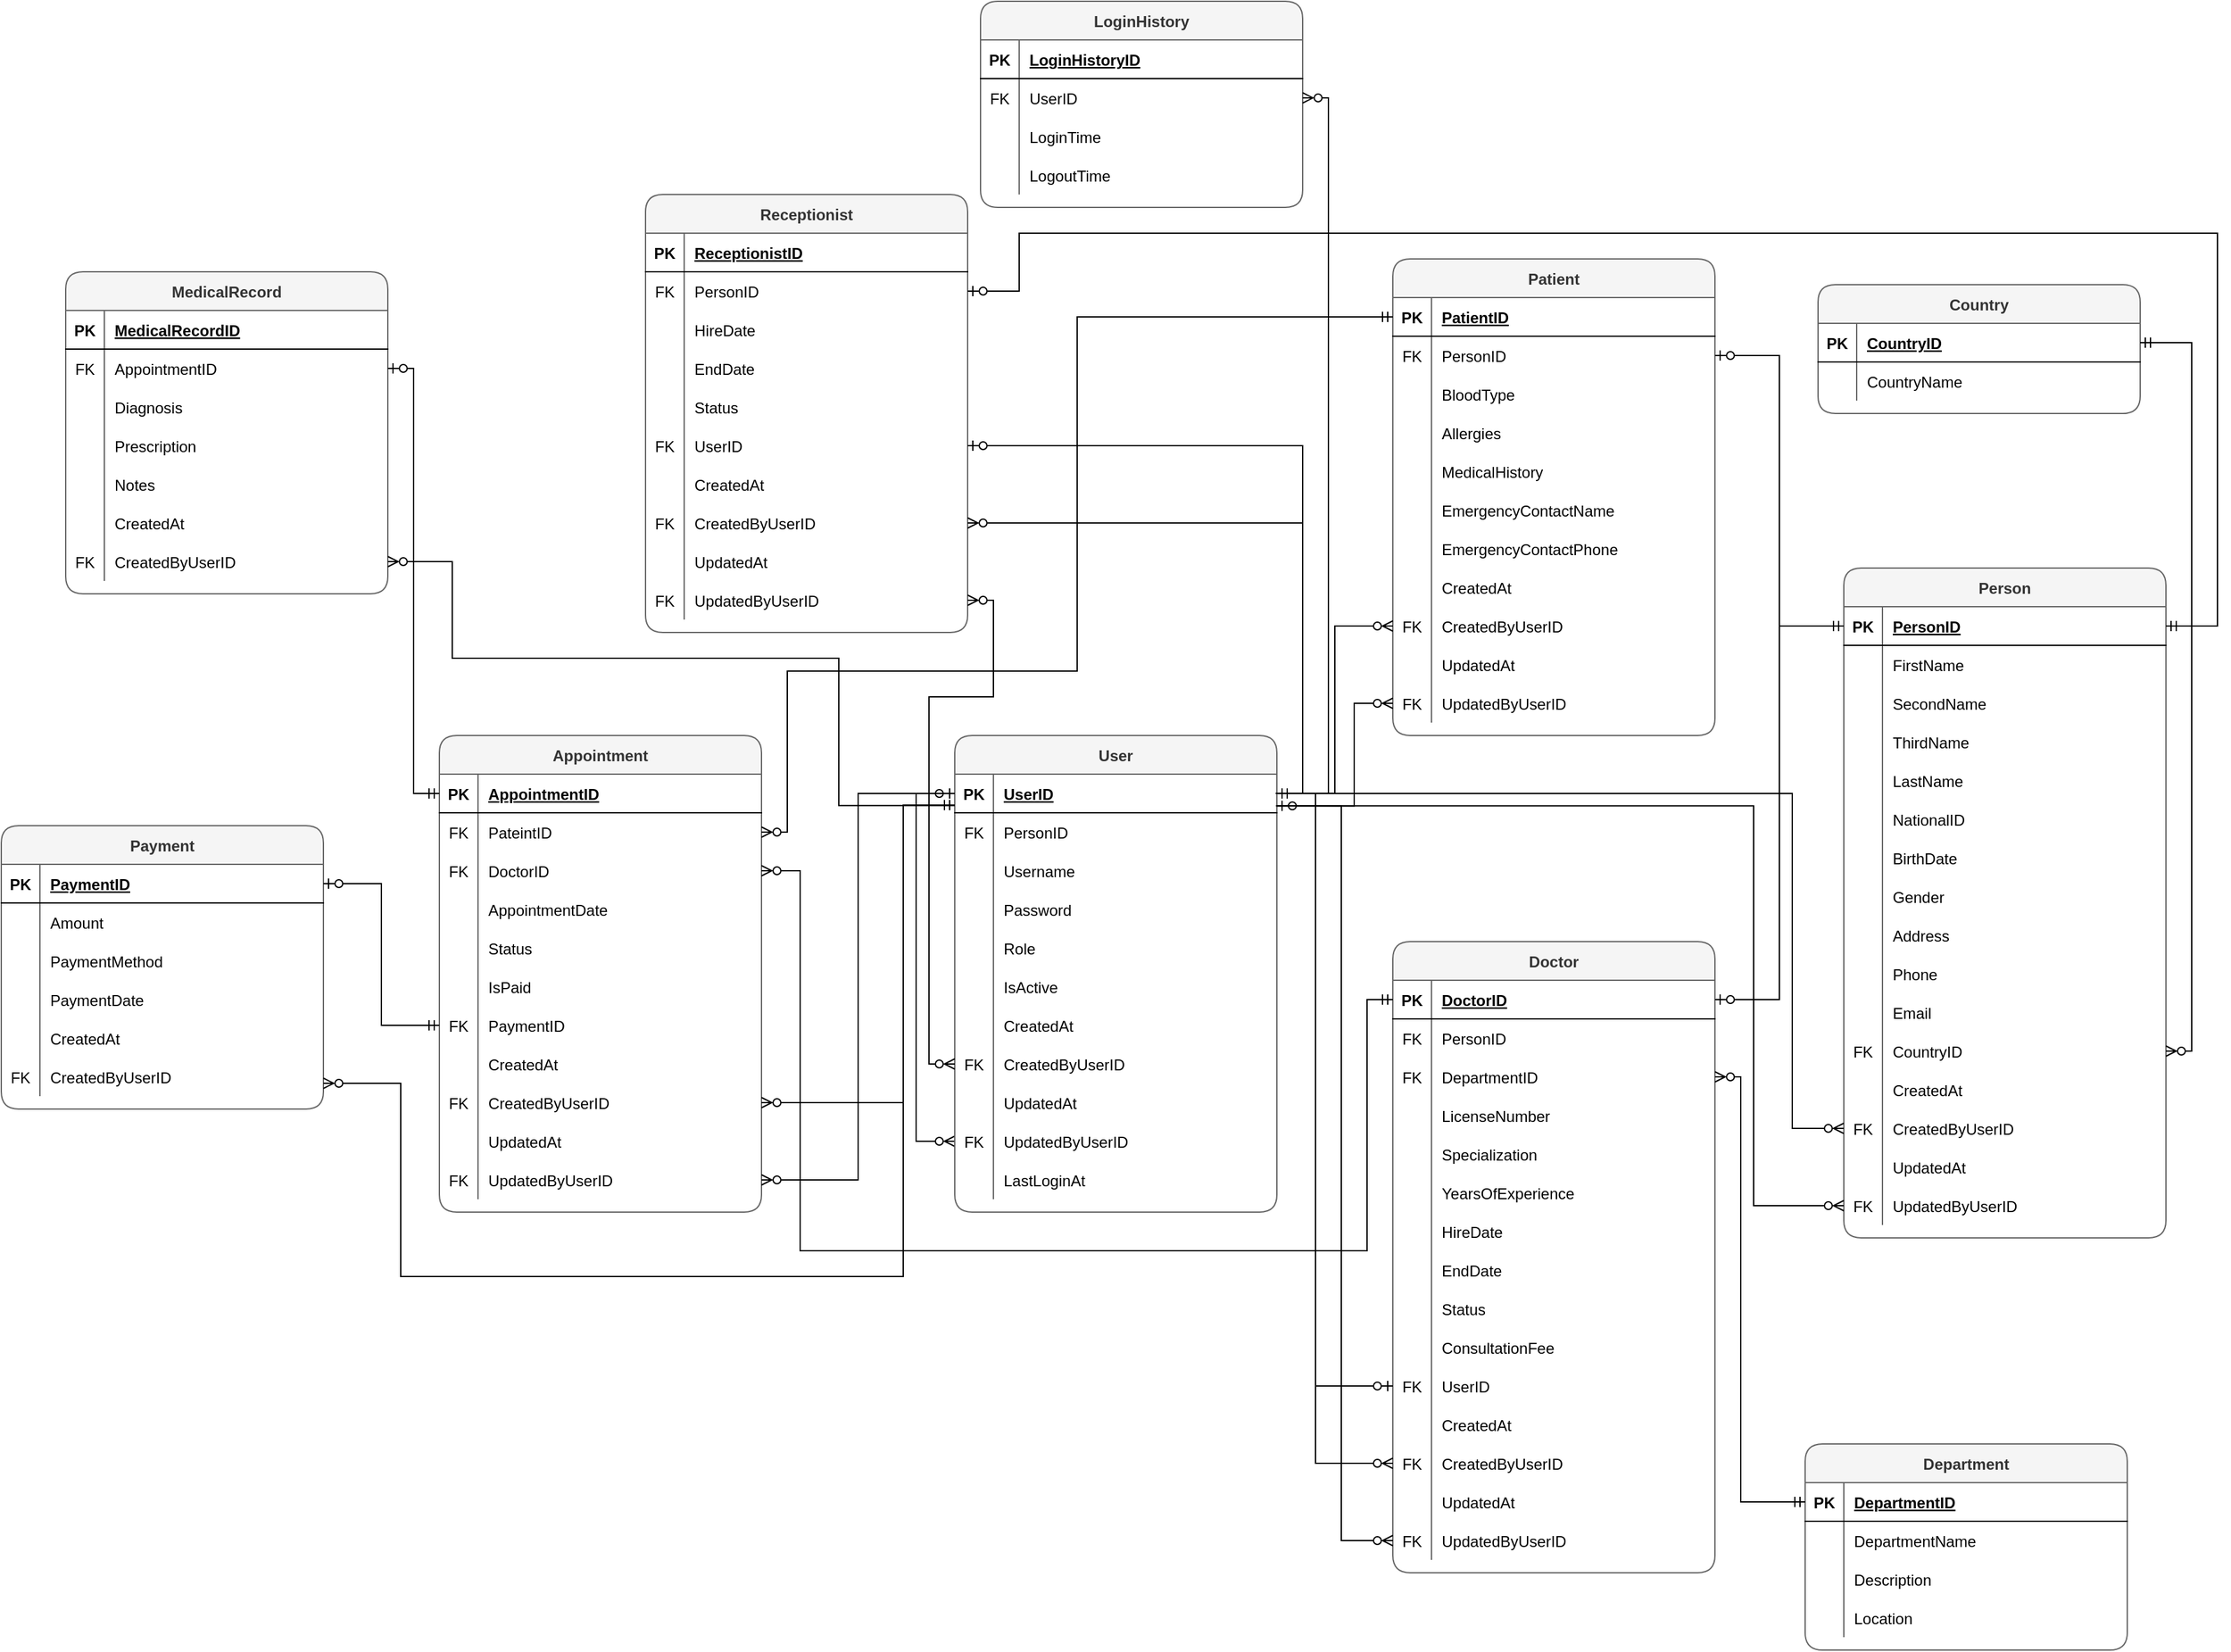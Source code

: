 <mxfile version="24.7.17">
  <diagram id="R2lEEEUBdFMjLlhIrx00" name="Page-1">
    <mxGraphModel dx="3134" dy="1936" grid="1" gridSize="10" guides="1" tooltips="1" connect="1" arrows="1" fold="1" page="1" pageScale="1" pageWidth="850" pageHeight="1100" background="none" math="0" shadow="0" extFonts="Permanent Marker^https://fonts.googleapis.com/css?family=Permanent+Marker">
      <root>
        <mxCell id="0" />
        <mxCell id="1" parent="0" />
        <mxCell id="DbWMx_HsGOFl-_zczN58-22" style="edgeStyle=orthogonalEdgeStyle;rounded=0;orthogonalLoop=1;jettySize=auto;html=1;exitX=0;exitY=0.5;exitDx=0;exitDy=0;entryX=0;entryY=0.5;entryDx=0;entryDy=0;endArrow=ERzeroToMany;endFill=0;labelBackgroundColor=none;fontColor=default;" parent="1" source="wH_PZ2eNAQM8gXJDzqZ3-47" target="KFSORTSD-CUyD2eIFqFK-29" edge="1">
          <mxGeometry relative="1" as="geometry">
            <Array as="points">
              <mxPoint x="-400" y="305" />
              <mxPoint x="-400" y="575" />
            </Array>
          </mxGeometry>
        </mxCell>
        <mxCell id="C-vyLk0tnHw3VtMMgP7b-2" value="Person" style="shape=table;startSize=30;container=1;collapsible=1;childLayout=tableLayout;fixedRows=1;rowLines=0;fontStyle=1;align=center;resizeLast=1;labelBackgroundColor=none;rounded=1;fillColor=#f5f5f5;fontColor=#333333;strokeColor=#666666;" parent="1" vertex="1">
          <mxGeometry x="320" y="130" width="250" height="520" as="geometry" />
        </mxCell>
        <mxCell id="C-vyLk0tnHw3VtMMgP7b-3" value="" style="shape=partialRectangle;collapsible=0;dropTarget=0;pointerEvents=0;fillColor=none;points=[[0,0.5],[1,0.5]];portConstraint=eastwest;top=0;left=0;right=0;bottom=1;labelBackgroundColor=none;rounded=1;" parent="C-vyLk0tnHw3VtMMgP7b-2" vertex="1">
          <mxGeometry y="30" width="250" height="30" as="geometry" />
        </mxCell>
        <mxCell id="C-vyLk0tnHw3VtMMgP7b-4" value="PK" style="shape=partialRectangle;overflow=hidden;connectable=0;fillColor=none;top=0;left=0;bottom=0;right=0;fontStyle=1;labelBackgroundColor=none;rounded=1;" parent="C-vyLk0tnHw3VtMMgP7b-3" vertex="1">
          <mxGeometry width="30" height="30" as="geometry">
            <mxRectangle width="30" height="30" as="alternateBounds" />
          </mxGeometry>
        </mxCell>
        <mxCell id="C-vyLk0tnHw3VtMMgP7b-5" value="PersonID" style="shape=partialRectangle;overflow=hidden;connectable=0;fillColor=none;top=0;left=0;bottom=0;right=0;align=left;spacingLeft=6;fontStyle=5;labelBackgroundColor=none;rounded=1;" parent="C-vyLk0tnHw3VtMMgP7b-3" vertex="1">
          <mxGeometry x="30" width="220" height="30" as="geometry">
            <mxRectangle width="220" height="30" as="alternateBounds" />
          </mxGeometry>
        </mxCell>
        <mxCell id="C-vyLk0tnHw3VtMMgP7b-6" value="" style="shape=partialRectangle;collapsible=0;dropTarget=0;pointerEvents=0;fillColor=none;points=[[0,0.5],[1,0.5]];portConstraint=eastwest;top=0;left=0;right=0;bottom=0;labelBackgroundColor=none;rounded=1;" parent="C-vyLk0tnHw3VtMMgP7b-2" vertex="1">
          <mxGeometry y="60" width="250" height="30" as="geometry" />
        </mxCell>
        <mxCell id="C-vyLk0tnHw3VtMMgP7b-7" value="" style="shape=partialRectangle;overflow=hidden;connectable=0;fillColor=none;top=0;left=0;bottom=0;right=0;labelBackgroundColor=none;rounded=1;" parent="C-vyLk0tnHw3VtMMgP7b-6" vertex="1">
          <mxGeometry width="30" height="30" as="geometry">
            <mxRectangle width="30" height="30" as="alternateBounds" />
          </mxGeometry>
        </mxCell>
        <mxCell id="C-vyLk0tnHw3VtMMgP7b-8" value="FirstName" style="shape=partialRectangle;overflow=hidden;connectable=0;fillColor=none;top=0;left=0;bottom=0;right=0;align=left;spacingLeft=6;labelBackgroundColor=none;rounded=1;" parent="C-vyLk0tnHw3VtMMgP7b-6" vertex="1">
          <mxGeometry x="30" width="220" height="30" as="geometry">
            <mxRectangle width="220" height="30" as="alternateBounds" />
          </mxGeometry>
        </mxCell>
        <mxCell id="BU9P9Q759IiyHdzG25Q1-1" value="" style="shape=partialRectangle;collapsible=0;dropTarget=0;pointerEvents=0;fillColor=none;points=[[0,0.5],[1,0.5]];portConstraint=eastwest;top=0;left=0;right=0;bottom=0;labelBackgroundColor=none;rounded=1;" parent="C-vyLk0tnHw3VtMMgP7b-2" vertex="1">
          <mxGeometry y="90" width="250" height="30" as="geometry" />
        </mxCell>
        <mxCell id="BU9P9Q759IiyHdzG25Q1-2" value="" style="shape=partialRectangle;overflow=hidden;connectable=0;fillColor=none;top=0;left=0;bottom=0;right=0;labelBackgroundColor=none;rounded=1;" parent="BU9P9Q759IiyHdzG25Q1-1" vertex="1">
          <mxGeometry width="30" height="30" as="geometry">
            <mxRectangle width="30" height="30" as="alternateBounds" />
          </mxGeometry>
        </mxCell>
        <mxCell id="BU9P9Q759IiyHdzG25Q1-3" value="SecondName" style="shape=partialRectangle;overflow=hidden;connectable=0;fillColor=none;top=0;left=0;bottom=0;right=0;align=left;spacingLeft=6;labelBackgroundColor=none;rounded=1;" parent="BU9P9Q759IiyHdzG25Q1-1" vertex="1">
          <mxGeometry x="30" width="220" height="30" as="geometry">
            <mxRectangle width="220" height="30" as="alternateBounds" />
          </mxGeometry>
        </mxCell>
        <mxCell id="BU9P9Q759IiyHdzG25Q1-4" value="" style="shape=partialRectangle;collapsible=0;dropTarget=0;pointerEvents=0;fillColor=none;points=[[0,0.5],[1,0.5]];portConstraint=eastwest;top=0;left=0;right=0;bottom=0;labelBackgroundColor=none;rounded=1;" parent="C-vyLk0tnHw3VtMMgP7b-2" vertex="1">
          <mxGeometry y="120" width="250" height="30" as="geometry" />
        </mxCell>
        <mxCell id="BU9P9Q759IiyHdzG25Q1-5" value="" style="shape=partialRectangle;overflow=hidden;connectable=0;fillColor=none;top=0;left=0;bottom=0;right=0;labelBackgroundColor=none;rounded=1;" parent="BU9P9Q759IiyHdzG25Q1-4" vertex="1">
          <mxGeometry width="30" height="30" as="geometry">
            <mxRectangle width="30" height="30" as="alternateBounds" />
          </mxGeometry>
        </mxCell>
        <mxCell id="BU9P9Q759IiyHdzG25Q1-6" value="ThirdName" style="shape=partialRectangle;overflow=hidden;connectable=0;fillColor=none;top=0;left=0;bottom=0;right=0;align=left;spacingLeft=6;labelBackgroundColor=none;rounded=1;" parent="BU9P9Q759IiyHdzG25Q1-4" vertex="1">
          <mxGeometry x="30" width="220" height="30" as="geometry">
            <mxRectangle width="220" height="30" as="alternateBounds" />
          </mxGeometry>
        </mxCell>
        <mxCell id="BU9P9Q759IiyHdzG25Q1-7" value="" style="shape=partialRectangle;collapsible=0;dropTarget=0;pointerEvents=0;fillColor=none;points=[[0,0.5],[1,0.5]];portConstraint=eastwest;top=0;left=0;right=0;bottom=0;labelBackgroundColor=none;rounded=1;" parent="C-vyLk0tnHw3VtMMgP7b-2" vertex="1">
          <mxGeometry y="150" width="250" height="30" as="geometry" />
        </mxCell>
        <mxCell id="BU9P9Q759IiyHdzG25Q1-8" value="" style="shape=partialRectangle;overflow=hidden;connectable=0;fillColor=none;top=0;left=0;bottom=0;right=0;labelBackgroundColor=none;rounded=1;" parent="BU9P9Q759IiyHdzG25Q1-7" vertex="1">
          <mxGeometry width="30" height="30" as="geometry">
            <mxRectangle width="30" height="30" as="alternateBounds" />
          </mxGeometry>
        </mxCell>
        <mxCell id="BU9P9Q759IiyHdzG25Q1-9" value="LastName" style="shape=partialRectangle;overflow=hidden;connectable=0;fillColor=none;top=0;left=0;bottom=0;right=0;align=left;spacingLeft=6;labelBackgroundColor=none;rounded=1;" parent="BU9P9Q759IiyHdzG25Q1-7" vertex="1">
          <mxGeometry x="30" width="220" height="30" as="geometry">
            <mxRectangle width="220" height="30" as="alternateBounds" />
          </mxGeometry>
        </mxCell>
        <mxCell id="O8hsMOg_4LwTpiww7cBv-7" value="" style="shape=partialRectangle;collapsible=0;dropTarget=0;pointerEvents=0;fillColor=none;points=[[0,0.5],[1,0.5]];portConstraint=eastwest;top=0;left=0;right=0;bottom=0;labelBackgroundColor=none;rounded=1;" parent="C-vyLk0tnHw3VtMMgP7b-2" vertex="1">
          <mxGeometry y="180" width="250" height="30" as="geometry" />
        </mxCell>
        <mxCell id="O8hsMOg_4LwTpiww7cBv-8" value="" style="shape=partialRectangle;overflow=hidden;connectable=0;fillColor=none;top=0;left=0;bottom=0;right=0;labelBackgroundColor=none;rounded=1;" parent="O8hsMOg_4LwTpiww7cBv-7" vertex="1">
          <mxGeometry width="30" height="30" as="geometry">
            <mxRectangle width="30" height="30" as="alternateBounds" />
          </mxGeometry>
        </mxCell>
        <mxCell id="O8hsMOg_4LwTpiww7cBv-9" value="NationalID" style="shape=partialRectangle;overflow=hidden;connectable=0;fillColor=none;top=0;left=0;bottom=0;right=0;align=left;spacingLeft=6;labelBackgroundColor=none;rounded=1;" parent="O8hsMOg_4LwTpiww7cBv-7" vertex="1">
          <mxGeometry x="30" width="220" height="30" as="geometry">
            <mxRectangle width="220" height="30" as="alternateBounds" />
          </mxGeometry>
        </mxCell>
        <mxCell id="BU9P9Q759IiyHdzG25Q1-16" value="" style="shape=partialRectangle;collapsible=0;dropTarget=0;pointerEvents=0;fillColor=none;points=[[0,0.5],[1,0.5]];portConstraint=eastwest;top=0;left=0;right=0;bottom=0;labelBackgroundColor=none;rounded=1;" parent="C-vyLk0tnHw3VtMMgP7b-2" vertex="1">
          <mxGeometry y="210" width="250" height="30" as="geometry" />
        </mxCell>
        <mxCell id="BU9P9Q759IiyHdzG25Q1-17" value="" style="shape=partialRectangle;overflow=hidden;connectable=0;fillColor=none;top=0;left=0;bottom=0;right=0;labelBackgroundColor=none;rounded=1;" parent="BU9P9Q759IiyHdzG25Q1-16" vertex="1">
          <mxGeometry width="30" height="30" as="geometry">
            <mxRectangle width="30" height="30" as="alternateBounds" />
          </mxGeometry>
        </mxCell>
        <mxCell id="BU9P9Q759IiyHdzG25Q1-18" value="BirthDate" style="shape=partialRectangle;overflow=hidden;connectable=0;fillColor=none;top=0;left=0;bottom=0;right=0;align=left;spacingLeft=6;labelBackgroundColor=none;rounded=1;" parent="BU9P9Q759IiyHdzG25Q1-16" vertex="1">
          <mxGeometry x="30" width="220" height="30" as="geometry">
            <mxRectangle width="220" height="30" as="alternateBounds" />
          </mxGeometry>
        </mxCell>
        <mxCell id="BU9P9Q759IiyHdzG25Q1-22" value="" style="shape=partialRectangle;collapsible=0;dropTarget=0;pointerEvents=0;fillColor=none;points=[[0,0.5],[1,0.5]];portConstraint=eastwest;top=0;left=0;right=0;bottom=0;labelBackgroundColor=none;rounded=1;" parent="C-vyLk0tnHw3VtMMgP7b-2" vertex="1">
          <mxGeometry y="240" width="250" height="30" as="geometry" />
        </mxCell>
        <mxCell id="BU9P9Q759IiyHdzG25Q1-23" value="" style="shape=partialRectangle;overflow=hidden;connectable=0;fillColor=none;top=0;left=0;bottom=0;right=0;labelBackgroundColor=none;rounded=1;" parent="BU9P9Q759IiyHdzG25Q1-22" vertex="1">
          <mxGeometry width="30" height="30" as="geometry">
            <mxRectangle width="30" height="30" as="alternateBounds" />
          </mxGeometry>
        </mxCell>
        <mxCell id="BU9P9Q759IiyHdzG25Q1-24" value="Gender" style="shape=partialRectangle;overflow=hidden;connectable=0;fillColor=none;top=0;left=0;bottom=0;right=0;align=left;spacingLeft=6;labelBackgroundColor=none;rounded=1;" parent="BU9P9Q759IiyHdzG25Q1-22" vertex="1">
          <mxGeometry x="30" width="220" height="30" as="geometry">
            <mxRectangle width="220" height="30" as="alternateBounds" />
          </mxGeometry>
        </mxCell>
        <mxCell id="BU9P9Q759IiyHdzG25Q1-10" value="" style="shape=partialRectangle;collapsible=0;dropTarget=0;pointerEvents=0;fillColor=none;points=[[0,0.5],[1,0.5]];portConstraint=eastwest;top=0;left=0;right=0;bottom=0;labelBackgroundColor=none;rounded=1;" parent="C-vyLk0tnHw3VtMMgP7b-2" vertex="1">
          <mxGeometry y="270" width="250" height="30" as="geometry" />
        </mxCell>
        <mxCell id="BU9P9Q759IiyHdzG25Q1-11" value="" style="shape=partialRectangle;overflow=hidden;connectable=0;fillColor=none;top=0;left=0;bottom=0;right=0;labelBackgroundColor=none;rounded=1;" parent="BU9P9Q759IiyHdzG25Q1-10" vertex="1">
          <mxGeometry width="30" height="30" as="geometry">
            <mxRectangle width="30" height="30" as="alternateBounds" />
          </mxGeometry>
        </mxCell>
        <mxCell id="BU9P9Q759IiyHdzG25Q1-12" value="Address" style="shape=partialRectangle;overflow=hidden;connectable=0;fillColor=none;top=0;left=0;bottom=0;right=0;align=left;spacingLeft=6;labelBackgroundColor=none;rounded=1;" parent="BU9P9Q759IiyHdzG25Q1-10" vertex="1">
          <mxGeometry x="30" width="220" height="30" as="geometry">
            <mxRectangle width="220" height="30" as="alternateBounds" />
          </mxGeometry>
        </mxCell>
        <mxCell id="BU9P9Q759IiyHdzG25Q1-13" value="" style="shape=partialRectangle;collapsible=0;dropTarget=0;pointerEvents=0;fillColor=none;points=[[0,0.5],[1,0.5]];portConstraint=eastwest;top=0;left=0;right=0;bottom=0;labelBackgroundColor=none;rounded=1;" parent="C-vyLk0tnHw3VtMMgP7b-2" vertex="1">
          <mxGeometry y="300" width="250" height="30" as="geometry" />
        </mxCell>
        <mxCell id="BU9P9Q759IiyHdzG25Q1-14" value="" style="shape=partialRectangle;overflow=hidden;connectable=0;fillColor=none;top=0;left=0;bottom=0;right=0;labelBackgroundColor=none;rounded=1;" parent="BU9P9Q759IiyHdzG25Q1-13" vertex="1">
          <mxGeometry width="30" height="30" as="geometry">
            <mxRectangle width="30" height="30" as="alternateBounds" />
          </mxGeometry>
        </mxCell>
        <mxCell id="BU9P9Q759IiyHdzG25Q1-15" value="Phone" style="shape=partialRectangle;overflow=hidden;connectable=0;fillColor=none;top=0;left=0;bottom=0;right=0;align=left;spacingLeft=6;labelBackgroundColor=none;rounded=1;" parent="BU9P9Q759IiyHdzG25Q1-13" vertex="1">
          <mxGeometry x="30" width="220" height="30" as="geometry">
            <mxRectangle width="220" height="30" as="alternateBounds" />
          </mxGeometry>
        </mxCell>
        <mxCell id="BU9P9Q759IiyHdzG25Q1-19" value="" style="shape=partialRectangle;collapsible=0;dropTarget=0;pointerEvents=0;fillColor=none;points=[[0,0.5],[1,0.5]];portConstraint=eastwest;top=0;left=0;right=0;bottom=0;labelBackgroundColor=none;rounded=1;" parent="C-vyLk0tnHw3VtMMgP7b-2" vertex="1">
          <mxGeometry y="330" width="250" height="30" as="geometry" />
        </mxCell>
        <mxCell id="BU9P9Q759IiyHdzG25Q1-20" value="" style="shape=partialRectangle;overflow=hidden;connectable=0;fillColor=none;top=0;left=0;bottom=0;right=0;labelBackgroundColor=none;rounded=1;" parent="BU9P9Q759IiyHdzG25Q1-19" vertex="1">
          <mxGeometry width="30" height="30" as="geometry">
            <mxRectangle width="30" height="30" as="alternateBounds" />
          </mxGeometry>
        </mxCell>
        <mxCell id="BU9P9Q759IiyHdzG25Q1-21" value="Email" style="shape=partialRectangle;overflow=hidden;connectable=0;fillColor=none;top=0;left=0;bottom=0;right=0;align=left;spacingLeft=6;labelBackgroundColor=none;rounded=1;" parent="BU9P9Q759IiyHdzG25Q1-19" vertex="1">
          <mxGeometry x="30" width="220" height="30" as="geometry">
            <mxRectangle width="220" height="30" as="alternateBounds" />
          </mxGeometry>
        </mxCell>
        <mxCell id="BU9P9Q759IiyHdzG25Q1-25" value="" style="shape=partialRectangle;collapsible=0;dropTarget=0;pointerEvents=0;fillColor=none;points=[[0,0.5],[1,0.5]];portConstraint=eastwest;top=0;left=0;right=0;bottom=0;labelBackgroundColor=none;rounded=1;" parent="C-vyLk0tnHw3VtMMgP7b-2" vertex="1">
          <mxGeometry y="360" width="250" height="30" as="geometry" />
        </mxCell>
        <mxCell id="BU9P9Q759IiyHdzG25Q1-26" value="FK" style="shape=partialRectangle;overflow=hidden;connectable=0;fillColor=none;top=0;left=0;bottom=0;right=0;labelBackgroundColor=none;rounded=1;" parent="BU9P9Q759IiyHdzG25Q1-25" vertex="1">
          <mxGeometry width="30" height="30" as="geometry">
            <mxRectangle width="30" height="30" as="alternateBounds" />
          </mxGeometry>
        </mxCell>
        <mxCell id="BU9P9Q759IiyHdzG25Q1-27" value="CountryID" style="shape=partialRectangle;overflow=hidden;connectable=0;fillColor=none;top=0;left=0;bottom=0;right=0;align=left;spacingLeft=6;labelBackgroundColor=none;rounded=1;" parent="BU9P9Q759IiyHdzG25Q1-25" vertex="1">
          <mxGeometry x="30" width="220" height="30" as="geometry">
            <mxRectangle width="220" height="30" as="alternateBounds" />
          </mxGeometry>
        </mxCell>
        <mxCell id="KFSORTSD-CUyD2eIFqFK-7" value="" style="shape=partialRectangle;collapsible=0;dropTarget=0;pointerEvents=0;fillColor=none;points=[[0,0.5],[1,0.5]];portConstraint=eastwest;top=0;left=0;right=0;bottom=0;labelBackgroundColor=none;rounded=1;" parent="C-vyLk0tnHw3VtMMgP7b-2" vertex="1">
          <mxGeometry y="390" width="250" height="30" as="geometry" />
        </mxCell>
        <mxCell id="KFSORTSD-CUyD2eIFqFK-8" value="" style="shape=partialRectangle;overflow=hidden;connectable=0;fillColor=none;top=0;left=0;bottom=0;right=0;labelBackgroundColor=none;rounded=1;" parent="KFSORTSD-CUyD2eIFqFK-7" vertex="1">
          <mxGeometry width="30" height="30" as="geometry">
            <mxRectangle width="30" height="30" as="alternateBounds" />
          </mxGeometry>
        </mxCell>
        <mxCell id="KFSORTSD-CUyD2eIFqFK-9" value="CreatedAt" style="shape=partialRectangle;overflow=hidden;connectable=0;fillColor=none;top=0;left=0;bottom=0;right=0;align=left;spacingLeft=6;labelBackgroundColor=none;rounded=1;" parent="KFSORTSD-CUyD2eIFqFK-7" vertex="1">
          <mxGeometry x="30" width="220" height="30" as="geometry">
            <mxRectangle width="220" height="30" as="alternateBounds" />
          </mxGeometry>
        </mxCell>
        <mxCell id="KFSORTSD-CUyD2eIFqFK-10" value="" style="shape=partialRectangle;collapsible=0;dropTarget=0;pointerEvents=0;fillColor=none;points=[[0,0.5],[1,0.5]];portConstraint=eastwest;top=0;left=0;right=0;bottom=0;labelBackgroundColor=none;rounded=1;" parent="C-vyLk0tnHw3VtMMgP7b-2" vertex="1">
          <mxGeometry y="420" width="250" height="30" as="geometry" />
        </mxCell>
        <mxCell id="KFSORTSD-CUyD2eIFqFK-11" value="FK" style="shape=partialRectangle;overflow=hidden;connectable=0;fillColor=none;top=0;left=0;bottom=0;right=0;labelBackgroundColor=none;rounded=1;" parent="KFSORTSD-CUyD2eIFqFK-10" vertex="1">
          <mxGeometry width="30" height="30" as="geometry">
            <mxRectangle width="30" height="30" as="alternateBounds" />
          </mxGeometry>
        </mxCell>
        <mxCell id="KFSORTSD-CUyD2eIFqFK-12" value="CreatedByUserID" style="shape=partialRectangle;overflow=hidden;connectable=0;fillColor=none;top=0;left=0;bottom=0;right=0;align=left;spacingLeft=6;labelBackgroundColor=none;rounded=1;" parent="KFSORTSD-CUyD2eIFqFK-10" vertex="1">
          <mxGeometry x="30" width="220" height="30" as="geometry">
            <mxRectangle width="220" height="30" as="alternateBounds" />
          </mxGeometry>
        </mxCell>
        <mxCell id="KFSORTSD-CUyD2eIFqFK-13" value="" style="shape=partialRectangle;collapsible=0;dropTarget=0;pointerEvents=0;fillColor=none;points=[[0,0.5],[1,0.5]];portConstraint=eastwest;top=0;left=0;right=0;bottom=0;labelBackgroundColor=none;rounded=1;" parent="C-vyLk0tnHw3VtMMgP7b-2" vertex="1">
          <mxGeometry y="450" width="250" height="30" as="geometry" />
        </mxCell>
        <mxCell id="KFSORTSD-CUyD2eIFqFK-14" value="" style="shape=partialRectangle;overflow=hidden;connectable=0;fillColor=none;top=0;left=0;bottom=0;right=0;labelBackgroundColor=none;rounded=1;" parent="KFSORTSD-CUyD2eIFqFK-13" vertex="1">
          <mxGeometry width="30" height="30" as="geometry">
            <mxRectangle width="30" height="30" as="alternateBounds" />
          </mxGeometry>
        </mxCell>
        <mxCell id="KFSORTSD-CUyD2eIFqFK-15" value="UpdatedAt" style="shape=partialRectangle;overflow=hidden;connectable=0;fillColor=none;top=0;left=0;bottom=0;right=0;align=left;spacingLeft=6;labelBackgroundColor=none;rounded=1;" parent="KFSORTSD-CUyD2eIFqFK-13" vertex="1">
          <mxGeometry x="30" width="220" height="30" as="geometry">
            <mxRectangle width="220" height="30" as="alternateBounds" />
          </mxGeometry>
        </mxCell>
        <mxCell id="KFSORTSD-CUyD2eIFqFK-120" value="" style="shape=partialRectangle;collapsible=0;dropTarget=0;pointerEvents=0;fillColor=none;points=[[0,0.5],[1,0.5]];portConstraint=eastwest;top=0;left=0;right=0;bottom=0;labelBackgroundColor=none;rounded=1;" parent="C-vyLk0tnHw3VtMMgP7b-2" vertex="1">
          <mxGeometry y="480" width="250" height="30" as="geometry" />
        </mxCell>
        <mxCell id="KFSORTSD-CUyD2eIFqFK-121" value="FK" style="shape=partialRectangle;overflow=hidden;connectable=0;fillColor=none;top=0;left=0;bottom=0;right=0;labelBackgroundColor=none;rounded=1;" parent="KFSORTSD-CUyD2eIFqFK-120" vertex="1">
          <mxGeometry width="30" height="30" as="geometry">
            <mxRectangle width="30" height="30" as="alternateBounds" />
          </mxGeometry>
        </mxCell>
        <mxCell id="KFSORTSD-CUyD2eIFqFK-122" value="UpdatedByUserID" style="shape=partialRectangle;overflow=hidden;connectable=0;fillColor=none;top=0;left=0;bottom=0;right=0;align=left;spacingLeft=6;labelBackgroundColor=none;rounded=1;" parent="KFSORTSD-CUyD2eIFqFK-120" vertex="1">
          <mxGeometry x="30" width="220" height="30" as="geometry">
            <mxRectangle width="220" height="30" as="alternateBounds" />
          </mxGeometry>
        </mxCell>
        <mxCell id="BU9P9Q759IiyHdzG25Q1-31" value="Doctor" style="shape=table;startSize=30;container=1;collapsible=1;childLayout=tableLayout;fixedRows=1;rowLines=0;fontStyle=1;align=center;resizeLast=1;labelBackgroundColor=none;rounded=1;fillColor=#f5f5f5;fontColor=#333333;strokeColor=#666666;" parent="1" vertex="1">
          <mxGeometry x="-30" y="420" width="250" height="490" as="geometry" />
        </mxCell>
        <mxCell id="BU9P9Q759IiyHdzG25Q1-32" value="" style="shape=partialRectangle;collapsible=0;dropTarget=0;pointerEvents=0;fillColor=none;points=[[0,0.5],[1,0.5]];portConstraint=eastwest;top=0;left=0;right=0;bottom=1;labelBackgroundColor=none;rounded=1;" parent="BU9P9Q759IiyHdzG25Q1-31" vertex="1">
          <mxGeometry y="30" width="250" height="30" as="geometry" />
        </mxCell>
        <mxCell id="BU9P9Q759IiyHdzG25Q1-33" value="PK" style="shape=partialRectangle;overflow=hidden;connectable=0;fillColor=none;top=0;left=0;bottom=0;right=0;fontStyle=1;labelBackgroundColor=none;rounded=1;" parent="BU9P9Q759IiyHdzG25Q1-32" vertex="1">
          <mxGeometry width="30" height="30" as="geometry">
            <mxRectangle width="30" height="30" as="alternateBounds" />
          </mxGeometry>
        </mxCell>
        <mxCell id="BU9P9Q759IiyHdzG25Q1-34" value="DoctorID" style="shape=partialRectangle;overflow=hidden;connectable=0;fillColor=none;top=0;left=0;bottom=0;right=0;align=left;spacingLeft=6;fontStyle=5;labelBackgroundColor=none;rounded=1;" parent="BU9P9Q759IiyHdzG25Q1-32" vertex="1">
          <mxGeometry x="30" width="220" height="30" as="geometry">
            <mxRectangle width="220" height="30" as="alternateBounds" />
          </mxGeometry>
        </mxCell>
        <mxCell id="BU9P9Q759IiyHdzG25Q1-35" value="" style="shape=partialRectangle;collapsible=0;dropTarget=0;pointerEvents=0;fillColor=none;points=[[0,0.5],[1,0.5]];portConstraint=eastwest;top=0;left=0;right=0;bottom=0;labelBackgroundColor=none;rounded=1;" parent="BU9P9Q759IiyHdzG25Q1-31" vertex="1">
          <mxGeometry y="60" width="250" height="30" as="geometry" />
        </mxCell>
        <mxCell id="BU9P9Q759IiyHdzG25Q1-36" value="FK" style="shape=partialRectangle;overflow=hidden;connectable=0;fillColor=none;top=0;left=0;bottom=0;right=0;labelBackgroundColor=none;rounded=1;" parent="BU9P9Q759IiyHdzG25Q1-35" vertex="1">
          <mxGeometry width="30" height="30" as="geometry">
            <mxRectangle width="30" height="30" as="alternateBounds" />
          </mxGeometry>
        </mxCell>
        <mxCell id="BU9P9Q759IiyHdzG25Q1-37" value="PersonID" style="shape=partialRectangle;overflow=hidden;connectable=0;fillColor=none;top=0;left=0;bottom=0;right=0;align=left;spacingLeft=6;labelBackgroundColor=none;rounded=1;" parent="BU9P9Q759IiyHdzG25Q1-35" vertex="1">
          <mxGeometry x="30" width="220" height="30" as="geometry">
            <mxRectangle width="220" height="30" as="alternateBounds" />
          </mxGeometry>
        </mxCell>
        <mxCell id="BU9P9Q759IiyHdzG25Q1-38" value="" style="shape=partialRectangle;collapsible=0;dropTarget=0;pointerEvents=0;fillColor=none;points=[[0,0.5],[1,0.5]];portConstraint=eastwest;top=0;left=0;right=0;bottom=0;labelBackgroundColor=none;rounded=1;" parent="BU9P9Q759IiyHdzG25Q1-31" vertex="1">
          <mxGeometry y="90" width="250" height="30" as="geometry" />
        </mxCell>
        <mxCell id="BU9P9Q759IiyHdzG25Q1-39" value="FK" style="shape=partialRectangle;overflow=hidden;connectable=0;fillColor=none;top=0;left=0;bottom=0;right=0;labelBackgroundColor=none;rounded=1;" parent="BU9P9Q759IiyHdzG25Q1-38" vertex="1">
          <mxGeometry width="30" height="30" as="geometry">
            <mxRectangle width="30" height="30" as="alternateBounds" />
          </mxGeometry>
        </mxCell>
        <mxCell id="BU9P9Q759IiyHdzG25Q1-40" value="DepartmentID" style="shape=partialRectangle;overflow=hidden;connectable=0;fillColor=none;top=0;left=0;bottom=0;right=0;align=left;spacingLeft=6;labelBackgroundColor=none;rounded=1;" parent="BU9P9Q759IiyHdzG25Q1-38" vertex="1">
          <mxGeometry x="30" width="220" height="30" as="geometry">
            <mxRectangle width="220" height="30" as="alternateBounds" />
          </mxGeometry>
        </mxCell>
        <mxCell id="o14wc9Pll5wCtxyczewy-15" value="" style="shape=partialRectangle;collapsible=0;dropTarget=0;pointerEvents=0;fillColor=none;points=[[0,0.5],[1,0.5]];portConstraint=eastwest;top=0;left=0;right=0;bottom=0;labelBackgroundColor=none;rounded=1;" parent="BU9P9Q759IiyHdzG25Q1-31" vertex="1">
          <mxGeometry y="120" width="250" height="30" as="geometry" />
        </mxCell>
        <mxCell id="o14wc9Pll5wCtxyczewy-16" value="" style="shape=partialRectangle;overflow=hidden;connectable=0;fillColor=none;top=0;left=0;bottom=0;right=0;labelBackgroundColor=none;rounded=1;" parent="o14wc9Pll5wCtxyczewy-15" vertex="1">
          <mxGeometry width="30" height="30" as="geometry">
            <mxRectangle width="30" height="30" as="alternateBounds" />
          </mxGeometry>
        </mxCell>
        <mxCell id="o14wc9Pll5wCtxyczewy-17" value="LicenseNumber" style="shape=partialRectangle;overflow=hidden;connectable=0;fillColor=none;top=0;left=0;bottom=0;right=0;align=left;spacingLeft=6;labelBackgroundColor=none;rounded=1;" parent="o14wc9Pll5wCtxyczewy-15" vertex="1">
          <mxGeometry x="30" width="220" height="30" as="geometry">
            <mxRectangle width="220" height="30" as="alternateBounds" />
          </mxGeometry>
        </mxCell>
        <mxCell id="BU9P9Q759IiyHdzG25Q1-44" value="" style="shape=partialRectangle;collapsible=0;dropTarget=0;pointerEvents=0;fillColor=none;points=[[0,0.5],[1,0.5]];portConstraint=eastwest;top=0;left=0;right=0;bottom=0;labelBackgroundColor=none;rounded=1;" parent="BU9P9Q759IiyHdzG25Q1-31" vertex="1">
          <mxGeometry y="150" width="250" height="30" as="geometry" />
        </mxCell>
        <mxCell id="BU9P9Q759IiyHdzG25Q1-45" value="" style="shape=partialRectangle;overflow=hidden;connectable=0;fillColor=none;top=0;left=0;bottom=0;right=0;labelBackgroundColor=none;rounded=1;" parent="BU9P9Q759IiyHdzG25Q1-44" vertex="1">
          <mxGeometry width="30" height="30" as="geometry">
            <mxRectangle width="30" height="30" as="alternateBounds" />
          </mxGeometry>
        </mxCell>
        <mxCell id="BU9P9Q759IiyHdzG25Q1-46" value="Specialization" style="shape=partialRectangle;overflow=hidden;connectable=0;fillColor=none;top=0;left=0;bottom=0;right=0;align=left;spacingLeft=6;labelBackgroundColor=none;rounded=1;" parent="BU9P9Q759IiyHdzG25Q1-44" vertex="1">
          <mxGeometry x="30" width="220" height="30" as="geometry">
            <mxRectangle width="220" height="30" as="alternateBounds" />
          </mxGeometry>
        </mxCell>
        <mxCell id="BU9P9Q759IiyHdzG25Q1-47" value="" style="shape=partialRectangle;collapsible=0;dropTarget=0;pointerEvents=0;fillColor=none;points=[[0,0.5],[1,0.5]];portConstraint=eastwest;top=0;left=0;right=0;bottom=0;labelBackgroundColor=none;rounded=1;" parent="BU9P9Q759IiyHdzG25Q1-31" vertex="1">
          <mxGeometry y="180" width="250" height="30" as="geometry" />
        </mxCell>
        <mxCell id="BU9P9Q759IiyHdzG25Q1-48" value="" style="shape=partialRectangle;overflow=hidden;connectable=0;fillColor=none;top=0;left=0;bottom=0;right=0;labelBackgroundColor=none;rounded=1;" parent="BU9P9Q759IiyHdzG25Q1-47" vertex="1">
          <mxGeometry width="30" height="30" as="geometry">
            <mxRectangle width="30" height="30" as="alternateBounds" />
          </mxGeometry>
        </mxCell>
        <mxCell id="BU9P9Q759IiyHdzG25Q1-49" value="YearsOfExperience" style="shape=partialRectangle;overflow=hidden;connectable=0;fillColor=none;top=0;left=0;bottom=0;right=0;align=left;spacingLeft=6;labelBackgroundColor=none;rounded=1;" parent="BU9P9Q759IiyHdzG25Q1-47" vertex="1">
          <mxGeometry x="30" width="220" height="30" as="geometry">
            <mxRectangle width="220" height="30" as="alternateBounds" />
          </mxGeometry>
        </mxCell>
        <mxCell id="BU9P9Q759IiyHdzG25Q1-71" value="" style="shape=partialRectangle;collapsible=0;dropTarget=0;pointerEvents=0;fillColor=none;points=[[0,0.5],[1,0.5]];portConstraint=eastwest;top=0;left=0;right=0;bottom=0;labelBackgroundColor=none;rounded=1;" parent="BU9P9Q759IiyHdzG25Q1-31" vertex="1">
          <mxGeometry y="210" width="250" height="30" as="geometry" />
        </mxCell>
        <mxCell id="BU9P9Q759IiyHdzG25Q1-72" value="" style="shape=partialRectangle;overflow=hidden;connectable=0;fillColor=none;top=0;left=0;bottom=0;right=0;labelBackgroundColor=none;rounded=1;" parent="BU9P9Q759IiyHdzG25Q1-71" vertex="1">
          <mxGeometry width="30" height="30" as="geometry">
            <mxRectangle width="30" height="30" as="alternateBounds" />
          </mxGeometry>
        </mxCell>
        <mxCell id="BU9P9Q759IiyHdzG25Q1-73" value="HireDate" style="shape=partialRectangle;overflow=hidden;connectable=0;fillColor=none;top=0;left=0;bottom=0;right=0;align=left;spacingLeft=6;labelBackgroundColor=none;rounded=1;" parent="BU9P9Q759IiyHdzG25Q1-71" vertex="1">
          <mxGeometry x="30" width="220" height="30" as="geometry">
            <mxRectangle width="220" height="30" as="alternateBounds" />
          </mxGeometry>
        </mxCell>
        <mxCell id="BU9P9Q759IiyHdzG25Q1-50" value="" style="shape=partialRectangle;collapsible=0;dropTarget=0;pointerEvents=0;fillColor=none;points=[[0,0.5],[1,0.5]];portConstraint=eastwest;top=0;left=0;right=0;bottom=0;labelBackgroundColor=none;rounded=1;" parent="BU9P9Q759IiyHdzG25Q1-31" vertex="1">
          <mxGeometry y="240" width="250" height="30" as="geometry" />
        </mxCell>
        <mxCell id="BU9P9Q759IiyHdzG25Q1-51" value="" style="shape=partialRectangle;overflow=hidden;connectable=0;fillColor=none;top=0;left=0;bottom=0;right=0;labelBackgroundColor=none;rounded=1;" parent="BU9P9Q759IiyHdzG25Q1-50" vertex="1">
          <mxGeometry width="30" height="30" as="geometry">
            <mxRectangle width="30" height="30" as="alternateBounds" />
          </mxGeometry>
        </mxCell>
        <mxCell id="BU9P9Q759IiyHdzG25Q1-52" value="EndDate" style="shape=partialRectangle;overflow=hidden;connectable=0;fillColor=none;top=0;left=0;bottom=0;right=0;align=left;spacingLeft=6;labelBackgroundColor=none;rounded=1;" parent="BU9P9Q759IiyHdzG25Q1-50" vertex="1">
          <mxGeometry x="30" width="220" height="30" as="geometry">
            <mxRectangle width="220" height="30" as="alternateBounds" />
          </mxGeometry>
        </mxCell>
        <mxCell id="KFSORTSD-CUyD2eIFqFK-35" value="" style="shape=partialRectangle;collapsible=0;dropTarget=0;pointerEvents=0;fillColor=none;points=[[0,0.5],[1,0.5]];portConstraint=eastwest;top=0;left=0;right=0;bottom=0;labelBackgroundColor=none;rounded=1;" parent="BU9P9Q759IiyHdzG25Q1-31" vertex="1">
          <mxGeometry y="270" width="250" height="30" as="geometry" />
        </mxCell>
        <mxCell id="KFSORTSD-CUyD2eIFqFK-36" value="" style="shape=partialRectangle;overflow=hidden;connectable=0;fillColor=none;top=0;left=0;bottom=0;right=0;labelBackgroundColor=none;rounded=1;" parent="KFSORTSD-CUyD2eIFqFK-35" vertex="1">
          <mxGeometry width="30" height="30" as="geometry">
            <mxRectangle width="30" height="30" as="alternateBounds" />
          </mxGeometry>
        </mxCell>
        <mxCell id="KFSORTSD-CUyD2eIFqFK-37" value="Status" style="shape=partialRectangle;overflow=hidden;connectable=0;fillColor=none;top=0;left=0;bottom=0;right=0;align=left;spacingLeft=6;labelBackgroundColor=none;rounded=1;" parent="KFSORTSD-CUyD2eIFqFK-35" vertex="1">
          <mxGeometry x="30" width="220" height="30" as="geometry">
            <mxRectangle width="220" height="30" as="alternateBounds" />
          </mxGeometry>
        </mxCell>
        <mxCell id="KFSORTSD-CUyD2eIFqFK-108" value="" style="shape=partialRectangle;collapsible=0;dropTarget=0;pointerEvents=0;fillColor=none;points=[[0,0.5],[1,0.5]];portConstraint=eastwest;top=0;left=0;right=0;bottom=0;labelBackgroundColor=none;rounded=1;" parent="BU9P9Q759IiyHdzG25Q1-31" vertex="1">
          <mxGeometry y="300" width="250" height="30" as="geometry" />
        </mxCell>
        <mxCell id="KFSORTSD-CUyD2eIFqFK-109" value="" style="shape=partialRectangle;overflow=hidden;connectable=0;fillColor=none;top=0;left=0;bottom=0;right=0;labelBackgroundColor=none;rounded=1;" parent="KFSORTSD-CUyD2eIFqFK-108" vertex="1">
          <mxGeometry width="30" height="30" as="geometry">
            <mxRectangle width="30" height="30" as="alternateBounds" />
          </mxGeometry>
        </mxCell>
        <mxCell id="KFSORTSD-CUyD2eIFqFK-110" value="ConsultationFee" style="shape=partialRectangle;overflow=hidden;connectable=0;fillColor=none;top=0;left=0;bottom=0;right=0;align=left;spacingLeft=6;labelBackgroundColor=none;rounded=1;" parent="KFSORTSD-CUyD2eIFqFK-108" vertex="1">
          <mxGeometry x="30" width="220" height="30" as="geometry">
            <mxRectangle width="220" height="30" as="alternateBounds" />
          </mxGeometry>
        </mxCell>
        <mxCell id="KFSORTSD-CUyD2eIFqFK-32" value="" style="shape=partialRectangle;collapsible=0;dropTarget=0;pointerEvents=0;fillColor=none;points=[[0,0.5],[1,0.5]];portConstraint=eastwest;top=0;left=0;right=0;bottom=0;labelBackgroundColor=none;rounded=1;" parent="BU9P9Q759IiyHdzG25Q1-31" vertex="1">
          <mxGeometry y="330" width="250" height="30" as="geometry" />
        </mxCell>
        <mxCell id="KFSORTSD-CUyD2eIFqFK-33" value="FK" style="shape=partialRectangle;overflow=hidden;connectable=0;fillColor=none;top=0;left=0;bottom=0;right=0;labelBackgroundColor=none;rounded=1;" parent="KFSORTSD-CUyD2eIFqFK-32" vertex="1">
          <mxGeometry width="30" height="30" as="geometry">
            <mxRectangle width="30" height="30" as="alternateBounds" />
          </mxGeometry>
        </mxCell>
        <mxCell id="KFSORTSD-CUyD2eIFqFK-34" value="UserID" style="shape=partialRectangle;overflow=hidden;connectable=0;fillColor=none;top=0;left=0;bottom=0;right=0;align=left;spacingLeft=6;labelBackgroundColor=none;rounded=1;" parent="KFSORTSD-CUyD2eIFqFK-32" vertex="1">
          <mxGeometry x="30" width="220" height="30" as="geometry">
            <mxRectangle width="220" height="30" as="alternateBounds" />
          </mxGeometry>
        </mxCell>
        <mxCell id="O8hsMOg_4LwTpiww7cBv-15" value="" style="shape=partialRectangle;collapsible=0;dropTarget=0;pointerEvents=0;fillColor=none;points=[[0,0.5],[1,0.5]];portConstraint=eastwest;top=0;left=0;right=0;bottom=0;labelBackgroundColor=none;rounded=1;" parent="BU9P9Q759IiyHdzG25Q1-31" vertex="1">
          <mxGeometry y="360" width="250" height="30" as="geometry" />
        </mxCell>
        <mxCell id="O8hsMOg_4LwTpiww7cBv-16" value="" style="shape=partialRectangle;overflow=hidden;connectable=0;fillColor=none;top=0;left=0;bottom=0;right=0;labelBackgroundColor=none;rounded=1;" parent="O8hsMOg_4LwTpiww7cBv-15" vertex="1">
          <mxGeometry width="30" height="30" as="geometry">
            <mxRectangle width="30" height="30" as="alternateBounds" />
          </mxGeometry>
        </mxCell>
        <mxCell id="O8hsMOg_4LwTpiww7cBv-17" value="CreatedAt" style="shape=partialRectangle;overflow=hidden;connectable=0;fillColor=none;top=0;left=0;bottom=0;right=0;align=left;spacingLeft=6;labelBackgroundColor=none;rounded=1;" parent="O8hsMOg_4LwTpiww7cBv-15" vertex="1">
          <mxGeometry x="30" width="220" height="30" as="geometry">
            <mxRectangle width="220" height="30" as="alternateBounds" />
          </mxGeometry>
        </mxCell>
        <mxCell id="BU9P9Q759IiyHdzG25Q1-74" value="" style="shape=partialRectangle;collapsible=0;dropTarget=0;pointerEvents=0;fillColor=none;points=[[0,0.5],[1,0.5]];portConstraint=eastwest;top=0;left=0;right=0;bottom=0;labelBackgroundColor=none;rounded=1;" parent="BU9P9Q759IiyHdzG25Q1-31" vertex="1">
          <mxGeometry y="390" width="250" height="30" as="geometry" />
        </mxCell>
        <mxCell id="BU9P9Q759IiyHdzG25Q1-75" value="FK" style="shape=partialRectangle;overflow=hidden;connectable=0;fillColor=none;top=0;left=0;bottom=0;right=0;labelBackgroundColor=none;rounded=1;" parent="BU9P9Q759IiyHdzG25Q1-74" vertex="1">
          <mxGeometry width="30" height="30" as="geometry">
            <mxRectangle width="30" height="30" as="alternateBounds" />
          </mxGeometry>
        </mxCell>
        <mxCell id="BU9P9Q759IiyHdzG25Q1-76" value="CreatedByUserID" style="shape=partialRectangle;overflow=hidden;connectable=0;fillColor=none;top=0;left=0;bottom=0;right=0;align=left;spacingLeft=6;labelBackgroundColor=none;rounded=1;" parent="BU9P9Q759IiyHdzG25Q1-74" vertex="1">
          <mxGeometry x="30" width="220" height="30" as="geometry">
            <mxRectangle width="220" height="30" as="alternateBounds" />
          </mxGeometry>
        </mxCell>
        <mxCell id="KFSORTSD-CUyD2eIFqFK-131" value="" style="shape=partialRectangle;collapsible=0;dropTarget=0;pointerEvents=0;fillColor=none;points=[[0,0.5],[1,0.5]];portConstraint=eastwest;top=0;left=0;right=0;bottom=0;labelBackgroundColor=none;rounded=1;" parent="BU9P9Q759IiyHdzG25Q1-31" vertex="1">
          <mxGeometry y="420" width="250" height="30" as="geometry" />
        </mxCell>
        <mxCell id="KFSORTSD-CUyD2eIFqFK-132" value="" style="shape=partialRectangle;overflow=hidden;connectable=0;fillColor=none;top=0;left=0;bottom=0;right=0;labelBackgroundColor=none;rounded=1;" parent="KFSORTSD-CUyD2eIFqFK-131" vertex="1">
          <mxGeometry width="30" height="30" as="geometry">
            <mxRectangle width="30" height="30" as="alternateBounds" />
          </mxGeometry>
        </mxCell>
        <mxCell id="KFSORTSD-CUyD2eIFqFK-133" value="UpdatedAt" style="shape=partialRectangle;overflow=hidden;connectable=0;fillColor=none;top=0;left=0;bottom=0;right=0;align=left;spacingLeft=6;labelBackgroundColor=none;rounded=1;" parent="KFSORTSD-CUyD2eIFqFK-131" vertex="1">
          <mxGeometry x="30" width="220" height="30" as="geometry">
            <mxRectangle width="220" height="30" as="alternateBounds" />
          </mxGeometry>
        </mxCell>
        <mxCell id="BU9P9Q759IiyHdzG25Q1-68" value="" style="shape=partialRectangle;collapsible=0;dropTarget=0;pointerEvents=0;fillColor=none;points=[[0,0.5],[1,0.5]];portConstraint=eastwest;top=0;left=0;right=0;bottom=0;labelBackgroundColor=none;rounded=1;" parent="BU9P9Q759IiyHdzG25Q1-31" vertex="1">
          <mxGeometry y="450" width="250" height="30" as="geometry" />
        </mxCell>
        <mxCell id="BU9P9Q759IiyHdzG25Q1-69" value="FK" style="shape=partialRectangle;overflow=hidden;connectable=0;fillColor=none;top=0;left=0;bottom=0;right=0;labelBackgroundColor=none;rounded=1;" parent="BU9P9Q759IiyHdzG25Q1-68" vertex="1">
          <mxGeometry width="30" height="30" as="geometry">
            <mxRectangle width="30" height="30" as="alternateBounds" />
          </mxGeometry>
        </mxCell>
        <mxCell id="BU9P9Q759IiyHdzG25Q1-70" value="UpdatedByUserID" style="shape=partialRectangle;overflow=hidden;connectable=0;fillColor=none;top=0;left=0;bottom=0;right=0;align=left;spacingLeft=6;labelBackgroundColor=none;rounded=1;" parent="BU9P9Q759IiyHdzG25Q1-68" vertex="1">
          <mxGeometry x="30" width="220" height="30" as="geometry">
            <mxRectangle width="220" height="30" as="alternateBounds" />
          </mxGeometry>
        </mxCell>
        <mxCell id="BU9P9Q759IiyHdzG25Q1-111" value="Patient" style="shape=table;startSize=30;container=1;collapsible=1;childLayout=tableLayout;fixedRows=1;rowLines=0;fontStyle=1;align=center;resizeLast=1;labelBackgroundColor=none;rounded=1;fillColor=#f5f5f5;fontColor=#333333;strokeColor=#666666;" parent="1" vertex="1">
          <mxGeometry x="-30" y="-110" width="250" height="370" as="geometry" />
        </mxCell>
        <mxCell id="BU9P9Q759IiyHdzG25Q1-112" value="" style="shape=partialRectangle;collapsible=0;dropTarget=0;pointerEvents=0;fillColor=none;points=[[0,0.5],[1,0.5]];portConstraint=eastwest;top=0;left=0;right=0;bottom=1;labelBackgroundColor=none;rounded=1;" parent="BU9P9Q759IiyHdzG25Q1-111" vertex="1">
          <mxGeometry y="30" width="250" height="30" as="geometry" />
        </mxCell>
        <mxCell id="BU9P9Q759IiyHdzG25Q1-113" value="PK" style="shape=partialRectangle;overflow=hidden;connectable=0;fillColor=none;top=0;left=0;bottom=0;right=0;fontStyle=1;labelBackgroundColor=none;rounded=1;" parent="BU9P9Q759IiyHdzG25Q1-112" vertex="1">
          <mxGeometry width="30" height="30" as="geometry">
            <mxRectangle width="30" height="30" as="alternateBounds" />
          </mxGeometry>
        </mxCell>
        <mxCell id="BU9P9Q759IiyHdzG25Q1-114" value="PatientID" style="shape=partialRectangle;overflow=hidden;connectable=0;fillColor=none;top=0;left=0;bottom=0;right=0;align=left;spacingLeft=6;fontStyle=5;labelBackgroundColor=none;rounded=1;" parent="BU9P9Q759IiyHdzG25Q1-112" vertex="1">
          <mxGeometry x="30" width="220" height="30" as="geometry">
            <mxRectangle width="220" height="30" as="alternateBounds" />
          </mxGeometry>
        </mxCell>
        <mxCell id="BU9P9Q759IiyHdzG25Q1-115" value="" style="shape=partialRectangle;collapsible=0;dropTarget=0;pointerEvents=0;fillColor=none;points=[[0,0.5],[1,0.5]];portConstraint=eastwest;top=0;left=0;right=0;bottom=0;labelBackgroundColor=none;rounded=1;" parent="BU9P9Q759IiyHdzG25Q1-111" vertex="1">
          <mxGeometry y="60" width="250" height="30" as="geometry" />
        </mxCell>
        <mxCell id="BU9P9Q759IiyHdzG25Q1-116" value="FK" style="shape=partialRectangle;overflow=hidden;connectable=0;fillColor=none;top=0;left=0;bottom=0;right=0;labelBackgroundColor=none;rounded=1;" parent="BU9P9Q759IiyHdzG25Q1-115" vertex="1">
          <mxGeometry width="30" height="30" as="geometry">
            <mxRectangle width="30" height="30" as="alternateBounds" />
          </mxGeometry>
        </mxCell>
        <mxCell id="BU9P9Q759IiyHdzG25Q1-117" value="PersonID" style="shape=partialRectangle;overflow=hidden;connectable=0;fillColor=none;top=0;left=0;bottom=0;right=0;align=left;spacingLeft=6;labelBackgroundColor=none;rounded=1;" parent="BU9P9Q759IiyHdzG25Q1-115" vertex="1">
          <mxGeometry x="30" width="220" height="30" as="geometry">
            <mxRectangle width="220" height="30" as="alternateBounds" />
          </mxGeometry>
        </mxCell>
        <mxCell id="BU9P9Q759IiyHdzG25Q1-118" value="" style="shape=partialRectangle;collapsible=0;dropTarget=0;pointerEvents=0;fillColor=none;points=[[0,0.5],[1,0.5]];portConstraint=eastwest;top=0;left=0;right=0;bottom=0;labelBackgroundColor=none;rounded=1;" parent="BU9P9Q759IiyHdzG25Q1-111" vertex="1">
          <mxGeometry y="90" width="250" height="30" as="geometry" />
        </mxCell>
        <mxCell id="BU9P9Q759IiyHdzG25Q1-119" value="" style="shape=partialRectangle;overflow=hidden;connectable=0;fillColor=none;top=0;left=0;bottom=0;right=0;labelBackgroundColor=none;rounded=1;" parent="BU9P9Q759IiyHdzG25Q1-118" vertex="1">
          <mxGeometry width="30" height="30" as="geometry">
            <mxRectangle width="30" height="30" as="alternateBounds" />
          </mxGeometry>
        </mxCell>
        <mxCell id="BU9P9Q759IiyHdzG25Q1-120" value="BloodType" style="shape=partialRectangle;overflow=hidden;connectable=0;fillColor=none;top=0;left=0;bottom=0;right=0;align=left;spacingLeft=6;labelBackgroundColor=none;rounded=1;" parent="BU9P9Q759IiyHdzG25Q1-118" vertex="1">
          <mxGeometry x="30" width="220" height="30" as="geometry">
            <mxRectangle width="220" height="30" as="alternateBounds" />
          </mxGeometry>
        </mxCell>
        <mxCell id="BU9P9Q759IiyHdzG25Q1-121" value="" style="shape=partialRectangle;collapsible=0;dropTarget=0;pointerEvents=0;fillColor=none;points=[[0,0.5],[1,0.5]];portConstraint=eastwest;top=0;left=0;right=0;bottom=0;labelBackgroundColor=none;rounded=1;" parent="BU9P9Q759IiyHdzG25Q1-111" vertex="1">
          <mxGeometry y="120" width="250" height="30" as="geometry" />
        </mxCell>
        <mxCell id="BU9P9Q759IiyHdzG25Q1-122" value="" style="shape=partialRectangle;overflow=hidden;connectable=0;fillColor=none;top=0;left=0;bottom=0;right=0;labelBackgroundColor=none;rounded=1;" parent="BU9P9Q759IiyHdzG25Q1-121" vertex="1">
          <mxGeometry width="30" height="30" as="geometry">
            <mxRectangle width="30" height="30" as="alternateBounds" />
          </mxGeometry>
        </mxCell>
        <mxCell id="BU9P9Q759IiyHdzG25Q1-123" value="Allergies" style="shape=partialRectangle;overflow=hidden;connectable=0;fillColor=none;top=0;left=0;bottom=0;right=0;align=left;spacingLeft=6;labelBackgroundColor=none;rounded=1;" parent="BU9P9Q759IiyHdzG25Q1-121" vertex="1">
          <mxGeometry x="30" width="220" height="30" as="geometry">
            <mxRectangle width="220" height="30" as="alternateBounds" />
          </mxGeometry>
        </mxCell>
        <mxCell id="BU9P9Q759IiyHdzG25Q1-124" value="" style="shape=partialRectangle;collapsible=0;dropTarget=0;pointerEvents=0;fillColor=none;points=[[0,0.5],[1,0.5]];portConstraint=eastwest;top=0;left=0;right=0;bottom=0;labelBackgroundColor=none;rounded=1;" parent="BU9P9Q759IiyHdzG25Q1-111" vertex="1">
          <mxGeometry y="150" width="250" height="30" as="geometry" />
        </mxCell>
        <mxCell id="BU9P9Q759IiyHdzG25Q1-125" value="" style="shape=partialRectangle;overflow=hidden;connectable=0;fillColor=none;top=0;left=0;bottom=0;right=0;labelBackgroundColor=none;rounded=1;" parent="BU9P9Q759IiyHdzG25Q1-124" vertex="1">
          <mxGeometry width="30" height="30" as="geometry">
            <mxRectangle width="30" height="30" as="alternateBounds" />
          </mxGeometry>
        </mxCell>
        <mxCell id="BU9P9Q759IiyHdzG25Q1-126" value="MedicalHistory" style="shape=partialRectangle;overflow=hidden;connectable=0;fillColor=none;top=0;left=0;bottom=0;right=0;align=left;spacingLeft=6;labelBackgroundColor=none;rounded=1;" parent="BU9P9Q759IiyHdzG25Q1-124" vertex="1">
          <mxGeometry x="30" width="220" height="30" as="geometry">
            <mxRectangle width="220" height="30" as="alternateBounds" />
          </mxGeometry>
        </mxCell>
        <mxCell id="BU9P9Q759IiyHdzG25Q1-139" value="" style="shape=partialRectangle;collapsible=0;dropTarget=0;pointerEvents=0;fillColor=none;points=[[0,0.5],[1,0.5]];portConstraint=eastwest;top=0;left=0;right=0;bottom=0;labelBackgroundColor=none;rounded=1;" parent="BU9P9Q759IiyHdzG25Q1-111" vertex="1">
          <mxGeometry y="180" width="250" height="30" as="geometry" />
        </mxCell>
        <mxCell id="BU9P9Q759IiyHdzG25Q1-140" value="" style="shape=partialRectangle;overflow=hidden;connectable=0;fillColor=none;top=0;left=0;bottom=0;right=0;labelBackgroundColor=none;rounded=1;" parent="BU9P9Q759IiyHdzG25Q1-139" vertex="1">
          <mxGeometry width="30" height="30" as="geometry">
            <mxRectangle width="30" height="30" as="alternateBounds" />
          </mxGeometry>
        </mxCell>
        <mxCell id="BU9P9Q759IiyHdzG25Q1-141" value="EmergencyContactName" style="shape=partialRectangle;overflow=hidden;connectable=0;fillColor=none;top=0;left=0;bottom=0;right=0;align=left;spacingLeft=6;labelBackgroundColor=none;rounded=1;" parent="BU9P9Q759IiyHdzG25Q1-139" vertex="1">
          <mxGeometry x="30" width="220" height="30" as="geometry">
            <mxRectangle width="220" height="30" as="alternateBounds" />
          </mxGeometry>
        </mxCell>
        <mxCell id="BU9P9Q759IiyHdzG25Q1-142" value="" style="shape=partialRectangle;collapsible=0;dropTarget=0;pointerEvents=0;fillColor=none;points=[[0,0.5],[1,0.5]];portConstraint=eastwest;top=0;left=0;right=0;bottom=0;labelBackgroundColor=none;rounded=1;" parent="BU9P9Q759IiyHdzG25Q1-111" vertex="1">
          <mxGeometry y="210" width="250" height="30" as="geometry" />
        </mxCell>
        <mxCell id="BU9P9Q759IiyHdzG25Q1-143" value="" style="shape=partialRectangle;overflow=hidden;connectable=0;fillColor=none;top=0;left=0;bottom=0;right=0;labelBackgroundColor=none;rounded=1;" parent="BU9P9Q759IiyHdzG25Q1-142" vertex="1">
          <mxGeometry width="30" height="30" as="geometry">
            <mxRectangle width="30" height="30" as="alternateBounds" />
          </mxGeometry>
        </mxCell>
        <mxCell id="BU9P9Q759IiyHdzG25Q1-144" value="EmergencyContactPhone" style="shape=partialRectangle;overflow=hidden;connectable=0;fillColor=none;top=0;left=0;bottom=0;right=0;align=left;spacingLeft=6;labelBackgroundColor=none;rounded=1;" parent="BU9P9Q759IiyHdzG25Q1-142" vertex="1">
          <mxGeometry x="30" width="220" height="30" as="geometry">
            <mxRectangle width="220" height="30" as="alternateBounds" />
          </mxGeometry>
        </mxCell>
        <mxCell id="KFSORTSD-CUyD2eIFqFK-17" value="" style="shape=partialRectangle;collapsible=0;dropTarget=0;pointerEvents=0;fillColor=none;points=[[0,0.5],[1,0.5]];portConstraint=eastwest;top=0;left=0;right=0;bottom=0;labelBackgroundColor=none;rounded=1;" parent="BU9P9Q759IiyHdzG25Q1-111" vertex="1">
          <mxGeometry y="240" width="250" height="30" as="geometry" />
        </mxCell>
        <mxCell id="KFSORTSD-CUyD2eIFqFK-18" value="" style="shape=partialRectangle;overflow=hidden;connectable=0;fillColor=none;top=0;left=0;bottom=0;right=0;labelBackgroundColor=none;rounded=1;" parent="KFSORTSD-CUyD2eIFqFK-17" vertex="1">
          <mxGeometry width="30" height="30" as="geometry">
            <mxRectangle width="30" height="30" as="alternateBounds" />
          </mxGeometry>
        </mxCell>
        <mxCell id="KFSORTSD-CUyD2eIFqFK-19" value="CreatedAt" style="shape=partialRectangle;overflow=hidden;connectable=0;fillColor=none;top=0;left=0;bottom=0;right=0;align=left;spacingLeft=6;labelBackgroundColor=none;rounded=1;" parent="KFSORTSD-CUyD2eIFqFK-17" vertex="1">
          <mxGeometry x="30" width="220" height="30" as="geometry">
            <mxRectangle width="220" height="30" as="alternateBounds" />
          </mxGeometry>
        </mxCell>
        <mxCell id="KFSORTSD-CUyD2eIFqFK-20" value="" style="shape=partialRectangle;collapsible=0;dropTarget=0;pointerEvents=0;fillColor=none;points=[[0,0.5],[1,0.5]];portConstraint=eastwest;top=0;left=0;right=0;bottom=0;labelBackgroundColor=none;rounded=1;" parent="BU9P9Q759IiyHdzG25Q1-111" vertex="1">
          <mxGeometry y="270" width="250" height="30" as="geometry" />
        </mxCell>
        <mxCell id="KFSORTSD-CUyD2eIFqFK-21" value="FK" style="shape=partialRectangle;overflow=hidden;connectable=0;fillColor=none;top=0;left=0;bottom=0;right=0;labelBackgroundColor=none;rounded=1;" parent="KFSORTSD-CUyD2eIFqFK-20" vertex="1">
          <mxGeometry width="30" height="30" as="geometry">
            <mxRectangle width="30" height="30" as="alternateBounds" />
          </mxGeometry>
        </mxCell>
        <mxCell id="KFSORTSD-CUyD2eIFqFK-22" value="CreatedByUserID" style="shape=partialRectangle;overflow=hidden;connectable=0;fillColor=none;top=0;left=0;bottom=0;right=0;align=left;spacingLeft=6;labelBackgroundColor=none;rounded=1;" parent="KFSORTSD-CUyD2eIFqFK-20" vertex="1">
          <mxGeometry x="30" width="220" height="30" as="geometry">
            <mxRectangle width="220" height="30" as="alternateBounds" />
          </mxGeometry>
        </mxCell>
        <mxCell id="KFSORTSD-CUyD2eIFqFK-127" value="" style="shape=partialRectangle;collapsible=0;dropTarget=0;pointerEvents=0;fillColor=none;points=[[0,0.5],[1,0.5]];portConstraint=eastwest;top=0;left=0;right=0;bottom=0;labelBackgroundColor=none;rounded=1;" parent="BU9P9Q759IiyHdzG25Q1-111" vertex="1">
          <mxGeometry y="300" width="250" height="30" as="geometry" />
        </mxCell>
        <mxCell id="KFSORTSD-CUyD2eIFqFK-128" value="" style="shape=partialRectangle;overflow=hidden;connectable=0;fillColor=none;top=0;left=0;bottom=0;right=0;labelBackgroundColor=none;rounded=1;" parent="KFSORTSD-CUyD2eIFqFK-127" vertex="1">
          <mxGeometry width="30" height="30" as="geometry">
            <mxRectangle width="30" height="30" as="alternateBounds" />
          </mxGeometry>
        </mxCell>
        <mxCell id="KFSORTSD-CUyD2eIFqFK-129" value="UpdatedAt" style="shape=partialRectangle;overflow=hidden;connectable=0;fillColor=none;top=0;left=0;bottom=0;right=0;align=left;spacingLeft=6;labelBackgroundColor=none;rounded=1;" parent="KFSORTSD-CUyD2eIFqFK-127" vertex="1">
          <mxGeometry x="30" width="220" height="30" as="geometry">
            <mxRectangle width="220" height="30" as="alternateBounds" />
          </mxGeometry>
        </mxCell>
        <mxCell id="vtapY0W1Z7ANBIyFORNh-6" value="" style="shape=partialRectangle;collapsible=0;dropTarget=0;pointerEvents=0;fillColor=none;points=[[0,0.5],[1,0.5]];portConstraint=eastwest;top=0;left=0;right=0;bottom=0;labelBackgroundColor=none;rounded=1;" parent="BU9P9Q759IiyHdzG25Q1-111" vertex="1">
          <mxGeometry y="330" width="250" height="30" as="geometry" />
        </mxCell>
        <mxCell id="vtapY0W1Z7ANBIyFORNh-7" value="FK" style="shape=partialRectangle;overflow=hidden;connectable=0;fillColor=none;top=0;left=0;bottom=0;right=0;labelBackgroundColor=none;rounded=1;" parent="vtapY0W1Z7ANBIyFORNh-6" vertex="1">
          <mxGeometry width="30" height="30" as="geometry">
            <mxRectangle width="30" height="30" as="alternateBounds" />
          </mxGeometry>
        </mxCell>
        <mxCell id="vtapY0W1Z7ANBIyFORNh-8" value="UpdatedByUserID" style="shape=partialRectangle;overflow=hidden;connectable=0;fillColor=none;top=0;left=0;bottom=0;right=0;align=left;spacingLeft=6;labelBackgroundColor=none;rounded=1;" parent="vtapY0W1Z7ANBIyFORNh-6" vertex="1">
          <mxGeometry x="30" width="220" height="30" as="geometry">
            <mxRectangle width="220" height="30" as="alternateBounds" />
          </mxGeometry>
        </mxCell>
        <mxCell id="wH_PZ2eNAQM8gXJDzqZ3-1" value="Department" style="shape=table;startSize=30;container=1;collapsible=1;childLayout=tableLayout;fixedRows=1;rowLines=0;fontStyle=1;align=center;resizeLast=1;labelBackgroundColor=none;rounded=1;fillColor=#f5f5f5;fontColor=#333333;strokeColor=#666666;" parent="1" vertex="1">
          <mxGeometry x="290" y="810" width="250" height="160" as="geometry" />
        </mxCell>
        <mxCell id="wH_PZ2eNAQM8gXJDzqZ3-2" value="" style="shape=partialRectangle;collapsible=0;dropTarget=0;pointerEvents=0;fillColor=none;points=[[0,0.5],[1,0.5]];portConstraint=eastwest;top=0;left=0;right=0;bottom=1;labelBackgroundColor=none;rounded=1;" parent="wH_PZ2eNAQM8gXJDzqZ3-1" vertex="1">
          <mxGeometry y="30" width="250" height="30" as="geometry" />
        </mxCell>
        <mxCell id="wH_PZ2eNAQM8gXJDzqZ3-3" value="PK" style="shape=partialRectangle;overflow=hidden;connectable=0;fillColor=none;top=0;left=0;bottom=0;right=0;fontStyle=1;labelBackgroundColor=none;rounded=1;" parent="wH_PZ2eNAQM8gXJDzqZ3-2" vertex="1">
          <mxGeometry width="30.0" height="30" as="geometry">
            <mxRectangle width="30.0" height="30" as="alternateBounds" />
          </mxGeometry>
        </mxCell>
        <mxCell id="wH_PZ2eNAQM8gXJDzqZ3-4" value="DepartmentID" style="shape=partialRectangle;overflow=hidden;connectable=0;fillColor=none;top=0;left=0;bottom=0;right=0;align=left;spacingLeft=6;fontStyle=5;labelBackgroundColor=none;rounded=1;" parent="wH_PZ2eNAQM8gXJDzqZ3-2" vertex="1">
          <mxGeometry x="30.0" width="220.0" height="30" as="geometry">
            <mxRectangle width="220.0" height="30" as="alternateBounds" />
          </mxGeometry>
        </mxCell>
        <mxCell id="wH_PZ2eNAQM8gXJDzqZ3-11" value="" style="shape=partialRectangle;collapsible=0;dropTarget=0;pointerEvents=0;fillColor=none;points=[[0,0.5],[1,0.5]];portConstraint=eastwest;top=0;left=0;right=0;bottom=0;labelBackgroundColor=none;rounded=1;" parent="wH_PZ2eNAQM8gXJDzqZ3-1" vertex="1">
          <mxGeometry y="60" width="250" height="30" as="geometry" />
        </mxCell>
        <mxCell id="wH_PZ2eNAQM8gXJDzqZ3-12" value="" style="shape=partialRectangle;overflow=hidden;connectable=0;fillColor=none;top=0;left=0;bottom=0;right=0;labelBackgroundColor=none;rounded=1;" parent="wH_PZ2eNAQM8gXJDzqZ3-11" vertex="1">
          <mxGeometry width="30.0" height="30" as="geometry">
            <mxRectangle width="30.0" height="30" as="alternateBounds" />
          </mxGeometry>
        </mxCell>
        <mxCell id="wH_PZ2eNAQM8gXJDzqZ3-13" value="DepartmentName" style="shape=partialRectangle;overflow=hidden;connectable=0;fillColor=none;top=0;left=0;bottom=0;right=0;align=left;spacingLeft=6;labelBackgroundColor=none;rounded=1;" parent="wH_PZ2eNAQM8gXJDzqZ3-11" vertex="1">
          <mxGeometry x="30.0" width="220.0" height="30" as="geometry">
            <mxRectangle width="220.0" height="30" as="alternateBounds" />
          </mxGeometry>
        </mxCell>
        <mxCell id="wH_PZ2eNAQM8gXJDzqZ3-14" value="" style="shape=partialRectangle;collapsible=0;dropTarget=0;pointerEvents=0;fillColor=none;points=[[0,0.5],[1,0.5]];portConstraint=eastwest;top=0;left=0;right=0;bottom=0;labelBackgroundColor=none;rounded=1;" parent="wH_PZ2eNAQM8gXJDzqZ3-1" vertex="1">
          <mxGeometry y="90" width="250" height="30" as="geometry" />
        </mxCell>
        <mxCell id="wH_PZ2eNAQM8gXJDzqZ3-15" value="" style="shape=partialRectangle;overflow=hidden;connectable=0;fillColor=none;top=0;left=0;bottom=0;right=0;labelBackgroundColor=none;rounded=1;" parent="wH_PZ2eNAQM8gXJDzqZ3-14" vertex="1">
          <mxGeometry width="30.0" height="30" as="geometry">
            <mxRectangle width="30.0" height="30" as="alternateBounds" />
          </mxGeometry>
        </mxCell>
        <mxCell id="wH_PZ2eNAQM8gXJDzqZ3-16" value="Description" style="shape=partialRectangle;overflow=hidden;connectable=0;fillColor=none;top=0;left=0;bottom=0;right=0;align=left;spacingLeft=6;labelBackgroundColor=none;rounded=1;" parent="wH_PZ2eNAQM8gXJDzqZ3-14" vertex="1">
          <mxGeometry x="30.0" width="220.0" height="30" as="geometry">
            <mxRectangle width="220.0" height="30" as="alternateBounds" />
          </mxGeometry>
        </mxCell>
        <mxCell id="KFSORTSD-CUyD2eIFqFK-1" value="" style="shape=partialRectangle;collapsible=0;dropTarget=0;pointerEvents=0;fillColor=none;points=[[0,0.5],[1,0.5]];portConstraint=eastwest;top=0;left=0;right=0;bottom=0;labelBackgroundColor=none;rounded=1;" parent="wH_PZ2eNAQM8gXJDzqZ3-1" vertex="1">
          <mxGeometry y="120" width="250" height="30" as="geometry" />
        </mxCell>
        <mxCell id="KFSORTSD-CUyD2eIFqFK-2" value="" style="shape=partialRectangle;overflow=hidden;connectable=0;fillColor=none;top=0;left=0;bottom=0;right=0;labelBackgroundColor=none;rounded=1;" parent="KFSORTSD-CUyD2eIFqFK-1" vertex="1">
          <mxGeometry width="30.0" height="30" as="geometry">
            <mxRectangle width="30.0" height="30" as="alternateBounds" />
          </mxGeometry>
        </mxCell>
        <mxCell id="KFSORTSD-CUyD2eIFqFK-3" value="Location" style="shape=partialRectangle;overflow=hidden;connectable=0;fillColor=none;top=0;left=0;bottom=0;right=0;align=left;spacingLeft=6;labelBackgroundColor=none;rounded=1;" parent="KFSORTSD-CUyD2eIFqFK-1" vertex="1">
          <mxGeometry x="30.0" width="220.0" height="30" as="geometry">
            <mxRectangle width="220.0" height="30" as="alternateBounds" />
          </mxGeometry>
        </mxCell>
        <mxCell id="wH_PZ2eNAQM8gXJDzqZ3-30" value="Country" style="shape=table;startSize=30;container=1;collapsible=1;childLayout=tableLayout;fixedRows=1;rowLines=0;fontStyle=1;align=center;resizeLast=1;labelBackgroundColor=none;rounded=1;fillColor=#f5f5f5;fontColor=#333333;strokeColor=#666666;" parent="1" vertex="1">
          <mxGeometry x="300" y="-90" width="250" height="100" as="geometry" />
        </mxCell>
        <mxCell id="wH_PZ2eNAQM8gXJDzqZ3-31" value="" style="shape=partialRectangle;collapsible=0;dropTarget=0;pointerEvents=0;fillColor=none;points=[[0,0.5],[1,0.5]];portConstraint=eastwest;top=0;left=0;right=0;bottom=1;labelBackgroundColor=none;rounded=1;" parent="wH_PZ2eNAQM8gXJDzqZ3-30" vertex="1">
          <mxGeometry y="30" width="250" height="30" as="geometry" />
        </mxCell>
        <mxCell id="wH_PZ2eNAQM8gXJDzqZ3-32" value="PK" style="shape=partialRectangle;overflow=hidden;connectable=0;fillColor=none;top=0;left=0;bottom=0;right=0;fontStyle=1;labelBackgroundColor=none;rounded=1;" parent="wH_PZ2eNAQM8gXJDzqZ3-31" vertex="1">
          <mxGeometry width="30" height="30" as="geometry">
            <mxRectangle width="30" height="30" as="alternateBounds" />
          </mxGeometry>
        </mxCell>
        <mxCell id="wH_PZ2eNAQM8gXJDzqZ3-33" value="CountryID" style="shape=partialRectangle;overflow=hidden;connectable=0;fillColor=none;top=0;left=0;bottom=0;right=0;align=left;spacingLeft=6;fontStyle=5;labelBackgroundColor=none;rounded=1;" parent="wH_PZ2eNAQM8gXJDzqZ3-31" vertex="1">
          <mxGeometry x="30" width="220" height="30" as="geometry">
            <mxRectangle width="220" height="30" as="alternateBounds" />
          </mxGeometry>
        </mxCell>
        <mxCell id="wH_PZ2eNAQM8gXJDzqZ3-34" value="" style="shape=partialRectangle;collapsible=0;dropTarget=0;pointerEvents=0;fillColor=none;points=[[0,0.5],[1,0.5]];portConstraint=eastwest;top=0;left=0;right=0;bottom=0;labelBackgroundColor=none;rounded=1;" parent="wH_PZ2eNAQM8gXJDzqZ3-30" vertex="1">
          <mxGeometry y="60" width="250" height="30" as="geometry" />
        </mxCell>
        <mxCell id="wH_PZ2eNAQM8gXJDzqZ3-35" value="" style="shape=partialRectangle;overflow=hidden;connectable=0;fillColor=none;top=0;left=0;bottom=0;right=0;labelBackgroundColor=none;rounded=1;" parent="wH_PZ2eNAQM8gXJDzqZ3-34" vertex="1">
          <mxGeometry width="30" height="30" as="geometry">
            <mxRectangle width="30" height="30" as="alternateBounds" />
          </mxGeometry>
        </mxCell>
        <mxCell id="wH_PZ2eNAQM8gXJDzqZ3-36" value="CountryName" style="shape=partialRectangle;overflow=hidden;connectable=0;fillColor=none;top=0;left=0;bottom=0;right=0;align=left;spacingLeft=6;labelBackgroundColor=none;rounded=1;" parent="wH_PZ2eNAQM8gXJDzqZ3-34" vertex="1">
          <mxGeometry x="30" width="220" height="30" as="geometry">
            <mxRectangle width="220" height="30" as="alternateBounds" />
          </mxGeometry>
        </mxCell>
        <mxCell id="wH_PZ2eNAQM8gXJDzqZ3-46" value="User" style="shape=table;startSize=30;container=1;collapsible=1;childLayout=tableLayout;fixedRows=1;rowLines=0;fontStyle=1;align=center;resizeLast=1;labelBackgroundColor=none;rounded=1;fillColor=#f5f5f5;fontColor=#333333;strokeColor=#666666;" parent="1" vertex="1">
          <mxGeometry x="-370" y="260" width="250" height="370" as="geometry" />
        </mxCell>
        <mxCell id="wH_PZ2eNAQM8gXJDzqZ3-47" value="" style="shape=partialRectangle;collapsible=0;dropTarget=0;pointerEvents=0;fillColor=none;points=[[0,0.5],[1,0.5]];portConstraint=eastwest;top=0;left=0;right=0;bottom=1;labelBackgroundColor=none;rounded=1;" parent="wH_PZ2eNAQM8gXJDzqZ3-46" vertex="1">
          <mxGeometry y="30" width="250" height="30" as="geometry" />
        </mxCell>
        <mxCell id="wH_PZ2eNAQM8gXJDzqZ3-48" value="PK" style="shape=partialRectangle;overflow=hidden;connectable=0;fillColor=none;top=0;left=0;bottom=0;right=0;fontStyle=1;labelBackgroundColor=none;rounded=1;" parent="wH_PZ2eNAQM8gXJDzqZ3-47" vertex="1">
          <mxGeometry width="30.0" height="30" as="geometry">
            <mxRectangle width="30.0" height="30" as="alternateBounds" />
          </mxGeometry>
        </mxCell>
        <mxCell id="wH_PZ2eNAQM8gXJDzqZ3-49" value="UserID" style="shape=partialRectangle;overflow=hidden;connectable=0;fillColor=none;top=0;left=0;bottom=0;right=0;align=left;spacingLeft=6;fontStyle=5;labelBackgroundColor=none;rounded=1;" parent="wH_PZ2eNAQM8gXJDzqZ3-47" vertex="1">
          <mxGeometry x="30.0" width="220.0" height="30" as="geometry">
            <mxRectangle width="220.0" height="30" as="alternateBounds" />
          </mxGeometry>
        </mxCell>
        <mxCell id="O8hsMOg_4LwTpiww7cBv-11" value="" style="shape=partialRectangle;collapsible=0;dropTarget=0;pointerEvents=0;fillColor=none;points=[[0,0.5],[1,0.5]];portConstraint=eastwest;top=0;left=0;right=0;bottom=0;labelBackgroundColor=none;rounded=1;" parent="wH_PZ2eNAQM8gXJDzqZ3-46" vertex="1">
          <mxGeometry y="60" width="250" height="30" as="geometry" />
        </mxCell>
        <mxCell id="O8hsMOg_4LwTpiww7cBv-12" value="FK" style="shape=partialRectangle;overflow=hidden;connectable=0;fillColor=none;top=0;left=0;bottom=0;right=0;labelBackgroundColor=none;rounded=1;" parent="O8hsMOg_4LwTpiww7cBv-11" vertex="1">
          <mxGeometry width="30.0" height="30" as="geometry">
            <mxRectangle width="30.0" height="30" as="alternateBounds" />
          </mxGeometry>
        </mxCell>
        <mxCell id="O8hsMOg_4LwTpiww7cBv-13" value="PersonID" style="shape=partialRectangle;overflow=hidden;connectable=0;fillColor=none;top=0;left=0;bottom=0;right=0;align=left;spacingLeft=6;labelBackgroundColor=none;rounded=1;" parent="O8hsMOg_4LwTpiww7cBv-11" vertex="1">
          <mxGeometry x="30.0" width="220.0" height="30" as="geometry">
            <mxRectangle width="220.0" height="30" as="alternateBounds" />
          </mxGeometry>
        </mxCell>
        <mxCell id="wH_PZ2eNAQM8gXJDzqZ3-50" value="" style="shape=partialRectangle;collapsible=0;dropTarget=0;pointerEvents=0;fillColor=none;points=[[0,0.5],[1,0.5]];portConstraint=eastwest;top=0;left=0;right=0;bottom=0;labelBackgroundColor=none;rounded=1;" parent="wH_PZ2eNAQM8gXJDzqZ3-46" vertex="1">
          <mxGeometry y="90" width="250" height="30" as="geometry" />
        </mxCell>
        <mxCell id="wH_PZ2eNAQM8gXJDzqZ3-51" value="" style="shape=partialRectangle;overflow=hidden;connectable=0;fillColor=none;top=0;left=0;bottom=0;right=0;labelBackgroundColor=none;rounded=1;" parent="wH_PZ2eNAQM8gXJDzqZ3-50" vertex="1">
          <mxGeometry width="30.0" height="30" as="geometry">
            <mxRectangle width="30.0" height="30" as="alternateBounds" />
          </mxGeometry>
        </mxCell>
        <mxCell id="wH_PZ2eNAQM8gXJDzqZ3-52" value="Username" style="shape=partialRectangle;overflow=hidden;connectable=0;fillColor=none;top=0;left=0;bottom=0;right=0;align=left;spacingLeft=6;labelBackgroundColor=none;rounded=1;" parent="wH_PZ2eNAQM8gXJDzqZ3-50" vertex="1">
          <mxGeometry x="30.0" width="220.0" height="30" as="geometry">
            <mxRectangle width="220.0" height="30" as="alternateBounds" />
          </mxGeometry>
        </mxCell>
        <mxCell id="KFSORTSD-CUyD2eIFqFK-26" value="" style="shape=partialRectangle;collapsible=0;dropTarget=0;pointerEvents=0;fillColor=none;points=[[0,0.5],[1,0.5]];portConstraint=eastwest;top=0;left=0;right=0;bottom=0;labelBackgroundColor=none;rounded=1;" parent="wH_PZ2eNAQM8gXJDzqZ3-46" vertex="1">
          <mxGeometry y="120" width="250" height="30" as="geometry" />
        </mxCell>
        <mxCell id="KFSORTSD-CUyD2eIFqFK-27" value="" style="shape=partialRectangle;overflow=hidden;connectable=0;fillColor=none;top=0;left=0;bottom=0;right=0;labelBackgroundColor=none;rounded=1;" parent="KFSORTSD-CUyD2eIFqFK-26" vertex="1">
          <mxGeometry width="30.0" height="30" as="geometry">
            <mxRectangle width="30.0" height="30" as="alternateBounds" />
          </mxGeometry>
        </mxCell>
        <mxCell id="KFSORTSD-CUyD2eIFqFK-28" value="Password" style="shape=partialRectangle;overflow=hidden;connectable=0;fillColor=none;top=0;left=0;bottom=0;right=0;align=left;spacingLeft=6;labelBackgroundColor=none;rounded=1;" parent="KFSORTSD-CUyD2eIFqFK-26" vertex="1">
          <mxGeometry x="30.0" width="220.0" height="30" as="geometry">
            <mxRectangle width="220.0" height="30" as="alternateBounds" />
          </mxGeometry>
        </mxCell>
        <mxCell id="wH_PZ2eNAQM8gXJDzqZ3-53" value="" style="shape=partialRectangle;collapsible=0;dropTarget=0;pointerEvents=0;fillColor=none;points=[[0,0.5],[1,0.5]];portConstraint=eastwest;top=0;left=0;right=0;bottom=0;labelBackgroundColor=none;rounded=1;" parent="wH_PZ2eNAQM8gXJDzqZ3-46" vertex="1">
          <mxGeometry y="150" width="250" height="30" as="geometry" />
        </mxCell>
        <mxCell id="wH_PZ2eNAQM8gXJDzqZ3-54" value="" style="shape=partialRectangle;overflow=hidden;connectable=0;fillColor=none;top=0;left=0;bottom=0;right=0;labelBackgroundColor=none;rounded=1;" parent="wH_PZ2eNAQM8gXJDzqZ3-53" vertex="1">
          <mxGeometry width="30.0" height="30" as="geometry">
            <mxRectangle width="30.0" height="30" as="alternateBounds" />
          </mxGeometry>
        </mxCell>
        <mxCell id="wH_PZ2eNAQM8gXJDzqZ3-55" value="Role" style="shape=partialRectangle;overflow=hidden;connectable=0;fillColor=none;top=0;left=0;bottom=0;right=0;align=left;spacingLeft=6;labelBackgroundColor=none;rounded=1;" parent="wH_PZ2eNAQM8gXJDzqZ3-53" vertex="1">
          <mxGeometry x="30.0" width="220.0" height="30" as="geometry">
            <mxRectangle width="220.0" height="30" as="alternateBounds" />
          </mxGeometry>
        </mxCell>
        <mxCell id="wH_PZ2eNAQM8gXJDzqZ3-56" value="" style="shape=partialRectangle;collapsible=0;dropTarget=0;pointerEvents=0;fillColor=none;points=[[0,0.5],[1,0.5]];portConstraint=eastwest;top=0;left=0;right=0;bottom=0;labelBackgroundColor=none;rounded=1;" parent="wH_PZ2eNAQM8gXJDzqZ3-46" vertex="1">
          <mxGeometry y="180" width="250" height="30" as="geometry" />
        </mxCell>
        <mxCell id="wH_PZ2eNAQM8gXJDzqZ3-57" value="" style="shape=partialRectangle;overflow=hidden;connectable=0;fillColor=none;top=0;left=0;bottom=0;right=0;labelBackgroundColor=none;rounded=1;" parent="wH_PZ2eNAQM8gXJDzqZ3-56" vertex="1">
          <mxGeometry width="30.0" height="30" as="geometry">
            <mxRectangle width="30.0" height="30" as="alternateBounds" />
          </mxGeometry>
        </mxCell>
        <mxCell id="wH_PZ2eNAQM8gXJDzqZ3-58" value="IsActive" style="shape=partialRectangle;overflow=hidden;connectable=0;fillColor=none;top=0;left=0;bottom=0;right=0;align=left;spacingLeft=6;labelBackgroundColor=none;rounded=1;" parent="wH_PZ2eNAQM8gXJDzqZ3-56" vertex="1">
          <mxGeometry x="30.0" width="220.0" height="30" as="geometry">
            <mxRectangle width="220.0" height="30" as="alternateBounds" />
          </mxGeometry>
        </mxCell>
        <mxCell id="O8hsMOg_4LwTpiww7cBv-1" value="" style="shape=partialRectangle;collapsible=0;dropTarget=0;pointerEvents=0;fillColor=none;points=[[0,0.5],[1,0.5]];portConstraint=eastwest;top=0;left=0;right=0;bottom=0;labelBackgroundColor=none;rounded=1;" parent="wH_PZ2eNAQM8gXJDzqZ3-46" vertex="1">
          <mxGeometry y="210" width="250" height="30" as="geometry" />
        </mxCell>
        <mxCell id="O8hsMOg_4LwTpiww7cBv-2" value="" style="shape=partialRectangle;overflow=hidden;connectable=0;fillColor=none;top=0;left=0;bottom=0;right=0;labelBackgroundColor=none;rounded=1;" parent="O8hsMOg_4LwTpiww7cBv-1" vertex="1">
          <mxGeometry width="30.0" height="30" as="geometry">
            <mxRectangle width="30.0" height="30" as="alternateBounds" />
          </mxGeometry>
        </mxCell>
        <mxCell id="O8hsMOg_4LwTpiww7cBv-3" value="CreatedAt" style="shape=partialRectangle;overflow=hidden;connectable=0;fillColor=none;top=0;left=0;bottom=0;right=0;align=left;spacingLeft=6;labelBackgroundColor=none;rounded=1;" parent="O8hsMOg_4LwTpiww7cBv-1" vertex="1">
          <mxGeometry x="30.0" width="220.0" height="30" as="geometry">
            <mxRectangle width="220.0" height="30" as="alternateBounds" />
          </mxGeometry>
        </mxCell>
        <mxCell id="KFSORTSD-CUyD2eIFqFK-65" value="" style="shape=partialRectangle;collapsible=0;dropTarget=0;pointerEvents=0;fillColor=none;points=[[0,0.5],[1,0.5]];portConstraint=eastwest;top=0;left=0;right=0;bottom=0;labelBackgroundColor=none;rounded=1;" parent="wH_PZ2eNAQM8gXJDzqZ3-46" vertex="1">
          <mxGeometry y="240" width="250" height="30" as="geometry" />
        </mxCell>
        <mxCell id="KFSORTSD-CUyD2eIFqFK-66" value="FK" style="shape=partialRectangle;overflow=hidden;connectable=0;fillColor=none;top=0;left=0;bottom=0;right=0;labelBackgroundColor=none;rounded=1;" parent="KFSORTSD-CUyD2eIFqFK-65" vertex="1">
          <mxGeometry width="30.0" height="30" as="geometry">
            <mxRectangle width="30.0" height="30" as="alternateBounds" />
          </mxGeometry>
        </mxCell>
        <mxCell id="KFSORTSD-CUyD2eIFqFK-67" value="CreatedByUserID" style="shape=partialRectangle;overflow=hidden;connectable=0;fillColor=none;top=0;left=0;bottom=0;right=0;align=left;spacingLeft=6;labelBackgroundColor=none;rounded=1;" parent="KFSORTSD-CUyD2eIFqFK-65" vertex="1">
          <mxGeometry x="30.0" width="220.0" height="30" as="geometry">
            <mxRectangle width="220.0" height="30" as="alternateBounds" />
          </mxGeometry>
        </mxCell>
        <mxCell id="KFSORTSD-CUyD2eIFqFK-116" value="" style="shape=partialRectangle;collapsible=0;dropTarget=0;pointerEvents=0;fillColor=none;points=[[0,0.5],[1,0.5]];portConstraint=eastwest;top=0;left=0;right=0;bottom=0;labelBackgroundColor=none;rounded=1;" parent="wH_PZ2eNAQM8gXJDzqZ3-46" vertex="1">
          <mxGeometry y="270" width="250" height="30" as="geometry" />
        </mxCell>
        <mxCell id="KFSORTSD-CUyD2eIFqFK-117" value="" style="shape=partialRectangle;overflow=hidden;connectable=0;fillColor=none;top=0;left=0;bottom=0;right=0;labelBackgroundColor=none;rounded=1;" parent="KFSORTSD-CUyD2eIFqFK-116" vertex="1">
          <mxGeometry width="30.0" height="30" as="geometry">
            <mxRectangle width="30.0" height="30" as="alternateBounds" />
          </mxGeometry>
        </mxCell>
        <mxCell id="KFSORTSD-CUyD2eIFqFK-118" value="UpdatedAt" style="shape=partialRectangle;overflow=hidden;connectable=0;fillColor=none;top=0;left=0;bottom=0;right=0;align=left;spacingLeft=6;labelBackgroundColor=none;rounded=1;" parent="KFSORTSD-CUyD2eIFqFK-116" vertex="1">
          <mxGeometry x="30.0" width="220.0" height="30" as="geometry">
            <mxRectangle width="220.0" height="30" as="alternateBounds" />
          </mxGeometry>
        </mxCell>
        <mxCell id="KFSORTSD-CUyD2eIFqFK-29" value="" style="shape=partialRectangle;collapsible=0;dropTarget=0;pointerEvents=0;fillColor=none;points=[[0,0.5],[1,0.5]];portConstraint=eastwest;top=0;left=0;right=0;bottom=0;labelBackgroundColor=none;rounded=1;" parent="wH_PZ2eNAQM8gXJDzqZ3-46" vertex="1">
          <mxGeometry y="300" width="250" height="30" as="geometry" />
        </mxCell>
        <mxCell id="KFSORTSD-CUyD2eIFqFK-30" value="FK" style="shape=partialRectangle;overflow=hidden;connectable=0;fillColor=none;top=0;left=0;bottom=0;right=0;labelBackgroundColor=none;rounded=1;" parent="KFSORTSD-CUyD2eIFqFK-29" vertex="1">
          <mxGeometry width="30.0" height="30" as="geometry">
            <mxRectangle width="30.0" height="30" as="alternateBounds" />
          </mxGeometry>
        </mxCell>
        <mxCell id="KFSORTSD-CUyD2eIFqFK-31" value="UpdatedByUserID" style="shape=partialRectangle;overflow=hidden;connectable=0;fillColor=none;top=0;left=0;bottom=0;right=0;align=left;spacingLeft=6;labelBackgroundColor=none;rounded=1;" parent="KFSORTSD-CUyD2eIFqFK-29" vertex="1">
          <mxGeometry x="30.0" width="220.0" height="30" as="geometry">
            <mxRectangle width="220.0" height="30" as="alternateBounds" />
          </mxGeometry>
        </mxCell>
        <mxCell id="wH_PZ2eNAQM8gXJDzqZ3-59" value="" style="shape=partialRectangle;collapsible=0;dropTarget=0;pointerEvents=0;fillColor=none;points=[[0,0.5],[1,0.5]];portConstraint=eastwest;top=0;left=0;right=0;bottom=0;labelBackgroundColor=none;rounded=1;" parent="wH_PZ2eNAQM8gXJDzqZ3-46" vertex="1">
          <mxGeometry y="330" width="250" height="30" as="geometry" />
        </mxCell>
        <mxCell id="wH_PZ2eNAQM8gXJDzqZ3-60" value="" style="shape=partialRectangle;overflow=hidden;connectable=0;fillColor=none;top=0;left=0;bottom=0;right=0;labelBackgroundColor=none;rounded=1;" parent="wH_PZ2eNAQM8gXJDzqZ3-59" vertex="1">
          <mxGeometry width="30.0" height="30" as="geometry">
            <mxRectangle width="30.0" height="30" as="alternateBounds" />
          </mxGeometry>
        </mxCell>
        <mxCell id="wH_PZ2eNAQM8gXJDzqZ3-61" value="LastLoginAt" style="shape=partialRectangle;overflow=hidden;connectable=0;fillColor=none;top=0;left=0;bottom=0;right=0;align=left;spacingLeft=6;labelBackgroundColor=none;rounded=1;" parent="wH_PZ2eNAQM8gXJDzqZ3-59" vertex="1">
          <mxGeometry x="30.0" width="220.0" height="30" as="geometry">
            <mxRectangle width="220.0" height="30" as="alternateBounds" />
          </mxGeometry>
        </mxCell>
        <mxCell id="weHr7D-cWzeO6Oa9Qh-R-1" value="Appointment" style="shape=table;startSize=30;container=1;collapsible=1;childLayout=tableLayout;fixedRows=1;rowLines=0;fontStyle=1;align=center;resizeLast=1;labelBackgroundColor=none;rounded=1;fillColor=#f5f5f5;fontColor=#333333;strokeColor=#666666;" parent="1" vertex="1">
          <mxGeometry x="-770" y="260" width="250" height="370" as="geometry" />
        </mxCell>
        <mxCell id="weHr7D-cWzeO6Oa9Qh-R-2" value="" style="shape=partialRectangle;collapsible=0;dropTarget=0;pointerEvents=0;fillColor=none;points=[[0,0.5],[1,0.5]];portConstraint=eastwest;top=0;left=0;right=0;bottom=1;labelBackgroundColor=none;rounded=1;" parent="weHr7D-cWzeO6Oa9Qh-R-1" vertex="1">
          <mxGeometry y="30" width="250" height="30" as="geometry" />
        </mxCell>
        <mxCell id="weHr7D-cWzeO6Oa9Qh-R-3" value="PK" style="shape=partialRectangle;overflow=hidden;connectable=0;fillColor=none;top=0;left=0;bottom=0;right=0;fontStyle=1;labelBackgroundColor=none;rounded=1;" parent="weHr7D-cWzeO6Oa9Qh-R-2" vertex="1">
          <mxGeometry width="30" height="30" as="geometry">
            <mxRectangle width="30" height="30" as="alternateBounds" />
          </mxGeometry>
        </mxCell>
        <mxCell id="weHr7D-cWzeO6Oa9Qh-R-4" value="AppointmentID" style="shape=partialRectangle;overflow=hidden;connectable=0;fillColor=none;top=0;left=0;bottom=0;right=0;align=left;spacingLeft=6;fontStyle=5;labelBackgroundColor=none;rounded=1;" parent="weHr7D-cWzeO6Oa9Qh-R-2" vertex="1">
          <mxGeometry x="30" width="220" height="30" as="geometry">
            <mxRectangle width="220" height="30" as="alternateBounds" />
          </mxGeometry>
        </mxCell>
        <mxCell id="weHr7D-cWzeO6Oa9Qh-R-5" value="" style="shape=partialRectangle;collapsible=0;dropTarget=0;pointerEvents=0;fillColor=none;points=[[0,0.5],[1,0.5]];portConstraint=eastwest;top=0;left=0;right=0;bottom=0;labelBackgroundColor=none;rounded=1;" parent="weHr7D-cWzeO6Oa9Qh-R-1" vertex="1">
          <mxGeometry y="60" width="250" height="30" as="geometry" />
        </mxCell>
        <mxCell id="weHr7D-cWzeO6Oa9Qh-R-6" value="FK" style="shape=partialRectangle;overflow=hidden;connectable=0;fillColor=none;top=0;left=0;bottom=0;right=0;labelBackgroundColor=none;rounded=1;" parent="weHr7D-cWzeO6Oa9Qh-R-5" vertex="1">
          <mxGeometry width="30" height="30" as="geometry">
            <mxRectangle width="30" height="30" as="alternateBounds" />
          </mxGeometry>
        </mxCell>
        <mxCell id="weHr7D-cWzeO6Oa9Qh-R-7" value="PateintID" style="shape=partialRectangle;overflow=hidden;connectable=0;fillColor=none;top=0;left=0;bottom=0;right=0;align=left;spacingLeft=6;labelBackgroundColor=none;rounded=1;" parent="weHr7D-cWzeO6Oa9Qh-R-5" vertex="1">
          <mxGeometry x="30" width="220" height="30" as="geometry">
            <mxRectangle width="220" height="30" as="alternateBounds" />
          </mxGeometry>
        </mxCell>
        <mxCell id="weHr7D-cWzeO6Oa9Qh-R-8" value="" style="shape=partialRectangle;collapsible=0;dropTarget=0;pointerEvents=0;fillColor=none;points=[[0,0.5],[1,0.5]];portConstraint=eastwest;top=0;left=0;right=0;bottom=0;labelBackgroundColor=none;rounded=1;" parent="weHr7D-cWzeO6Oa9Qh-R-1" vertex="1">
          <mxGeometry y="90" width="250" height="30" as="geometry" />
        </mxCell>
        <mxCell id="weHr7D-cWzeO6Oa9Qh-R-9" value="FK" style="shape=partialRectangle;overflow=hidden;connectable=0;fillColor=none;top=0;left=0;bottom=0;right=0;labelBackgroundColor=none;rounded=1;" parent="weHr7D-cWzeO6Oa9Qh-R-8" vertex="1">
          <mxGeometry width="30" height="30" as="geometry">
            <mxRectangle width="30" height="30" as="alternateBounds" />
          </mxGeometry>
        </mxCell>
        <mxCell id="weHr7D-cWzeO6Oa9Qh-R-10" value="DoctorID" style="shape=partialRectangle;overflow=hidden;connectable=0;fillColor=none;top=0;left=0;bottom=0;right=0;align=left;spacingLeft=6;labelBackgroundColor=none;rounded=1;" parent="weHr7D-cWzeO6Oa9Qh-R-8" vertex="1">
          <mxGeometry x="30" width="220" height="30" as="geometry">
            <mxRectangle width="220" height="30" as="alternateBounds" />
          </mxGeometry>
        </mxCell>
        <mxCell id="weHr7D-cWzeO6Oa9Qh-R-11" value="" style="shape=partialRectangle;collapsible=0;dropTarget=0;pointerEvents=0;fillColor=none;points=[[0,0.5],[1,0.5]];portConstraint=eastwest;top=0;left=0;right=0;bottom=0;labelBackgroundColor=none;rounded=1;" parent="weHr7D-cWzeO6Oa9Qh-R-1" vertex="1">
          <mxGeometry y="120" width="250" height="30" as="geometry" />
        </mxCell>
        <mxCell id="weHr7D-cWzeO6Oa9Qh-R-12" value="" style="shape=partialRectangle;overflow=hidden;connectable=0;fillColor=none;top=0;left=0;bottom=0;right=0;labelBackgroundColor=none;rounded=1;" parent="weHr7D-cWzeO6Oa9Qh-R-11" vertex="1">
          <mxGeometry width="30" height="30" as="geometry">
            <mxRectangle width="30" height="30" as="alternateBounds" />
          </mxGeometry>
        </mxCell>
        <mxCell id="weHr7D-cWzeO6Oa9Qh-R-13" value="AppointmentDate" style="shape=partialRectangle;overflow=hidden;connectable=0;fillColor=none;top=0;left=0;bottom=0;right=0;align=left;spacingLeft=6;labelBackgroundColor=none;rounded=1;" parent="weHr7D-cWzeO6Oa9Qh-R-11" vertex="1">
          <mxGeometry x="30" width="220" height="30" as="geometry">
            <mxRectangle width="220" height="30" as="alternateBounds" />
          </mxGeometry>
        </mxCell>
        <mxCell id="ItCZyfY1To09EFW43seh-76" value="" style="shape=partialRectangle;collapsible=0;dropTarget=0;pointerEvents=0;fillColor=none;points=[[0,0.5],[1,0.5]];portConstraint=eastwest;top=0;left=0;right=0;bottom=0;labelBackgroundColor=none;rounded=1;" parent="weHr7D-cWzeO6Oa9Qh-R-1" vertex="1">
          <mxGeometry y="150" width="250" height="30" as="geometry" />
        </mxCell>
        <mxCell id="ItCZyfY1To09EFW43seh-77" value="" style="shape=partialRectangle;overflow=hidden;connectable=0;fillColor=none;top=0;left=0;bottom=0;right=0;labelBackgroundColor=none;rounded=1;" parent="ItCZyfY1To09EFW43seh-76" vertex="1">
          <mxGeometry width="30" height="30" as="geometry">
            <mxRectangle width="30" height="30" as="alternateBounds" />
          </mxGeometry>
        </mxCell>
        <mxCell id="ItCZyfY1To09EFW43seh-78" value="Status" style="shape=partialRectangle;overflow=hidden;connectable=0;fillColor=none;top=0;left=0;bottom=0;right=0;align=left;spacingLeft=6;labelBackgroundColor=none;rounded=1;" parent="ItCZyfY1To09EFW43seh-76" vertex="1">
          <mxGeometry x="30" width="220" height="30" as="geometry">
            <mxRectangle width="220" height="30" as="alternateBounds" />
          </mxGeometry>
        </mxCell>
        <mxCell id="ItCZyfY1To09EFW43seh-80" value="" style="shape=partialRectangle;collapsible=0;dropTarget=0;pointerEvents=0;fillColor=none;points=[[0,0.5],[1,0.5]];portConstraint=eastwest;top=0;left=0;right=0;bottom=0;labelBackgroundColor=none;rounded=1;" parent="weHr7D-cWzeO6Oa9Qh-R-1" vertex="1">
          <mxGeometry y="180" width="250" height="30" as="geometry" />
        </mxCell>
        <mxCell id="ItCZyfY1To09EFW43seh-81" value="" style="shape=partialRectangle;overflow=hidden;connectable=0;fillColor=none;top=0;left=0;bottom=0;right=0;labelBackgroundColor=none;rounded=1;" parent="ItCZyfY1To09EFW43seh-80" vertex="1">
          <mxGeometry width="30" height="30" as="geometry">
            <mxRectangle width="30" height="30" as="alternateBounds" />
          </mxGeometry>
        </mxCell>
        <mxCell id="ItCZyfY1To09EFW43seh-82" value="IsPaid" style="shape=partialRectangle;overflow=hidden;connectable=0;fillColor=none;top=0;left=0;bottom=0;right=0;align=left;spacingLeft=6;labelBackgroundColor=none;rounded=1;" parent="ItCZyfY1To09EFW43seh-80" vertex="1">
          <mxGeometry x="30" width="220" height="30" as="geometry">
            <mxRectangle width="220" height="30" as="alternateBounds" />
          </mxGeometry>
        </mxCell>
        <mxCell id="weHr7D-cWzeO6Oa9Qh-R-14" value="" style="shape=partialRectangle;collapsible=0;dropTarget=0;pointerEvents=0;fillColor=none;points=[[0,0.5],[1,0.5]];portConstraint=eastwest;top=0;left=0;right=0;bottom=0;labelBackgroundColor=none;rounded=1;" parent="weHr7D-cWzeO6Oa9Qh-R-1" vertex="1">
          <mxGeometry y="210" width="250" height="30" as="geometry" />
        </mxCell>
        <mxCell id="weHr7D-cWzeO6Oa9Qh-R-15" value="FK" style="shape=partialRectangle;overflow=hidden;connectable=0;fillColor=none;top=0;left=0;bottom=0;right=0;labelBackgroundColor=none;rounded=1;" parent="weHr7D-cWzeO6Oa9Qh-R-14" vertex="1">
          <mxGeometry width="30" height="30" as="geometry">
            <mxRectangle width="30" height="30" as="alternateBounds" />
          </mxGeometry>
        </mxCell>
        <mxCell id="weHr7D-cWzeO6Oa9Qh-R-16" value="PaymentID" style="shape=partialRectangle;overflow=hidden;connectable=0;fillColor=none;top=0;left=0;bottom=0;right=0;align=left;spacingLeft=6;labelBackgroundColor=none;rounded=1;fontStyle=0;" parent="weHr7D-cWzeO6Oa9Qh-R-14" vertex="1">
          <mxGeometry x="30" width="220" height="30" as="geometry">
            <mxRectangle width="220" height="30" as="alternateBounds" />
          </mxGeometry>
        </mxCell>
        <mxCell id="weHr7D-cWzeO6Oa9Qh-R-20" value="" style="shape=partialRectangle;collapsible=0;dropTarget=0;pointerEvents=0;fillColor=none;points=[[0,0.5],[1,0.5]];portConstraint=eastwest;top=0;left=0;right=0;bottom=0;labelBackgroundColor=none;rounded=1;" parent="weHr7D-cWzeO6Oa9Qh-R-1" vertex="1">
          <mxGeometry y="240" width="250" height="30" as="geometry" />
        </mxCell>
        <mxCell id="weHr7D-cWzeO6Oa9Qh-R-21" value="" style="shape=partialRectangle;overflow=hidden;connectable=0;fillColor=none;top=0;left=0;bottom=0;right=0;labelBackgroundColor=none;rounded=1;" parent="weHr7D-cWzeO6Oa9Qh-R-20" vertex="1">
          <mxGeometry width="30" height="30" as="geometry">
            <mxRectangle width="30" height="30" as="alternateBounds" />
          </mxGeometry>
        </mxCell>
        <mxCell id="weHr7D-cWzeO6Oa9Qh-R-22" value="CreatedAt" style="shape=partialRectangle;overflow=hidden;connectable=0;fillColor=none;top=0;left=0;bottom=0;right=0;align=left;spacingLeft=6;labelBackgroundColor=none;rounded=1;" parent="weHr7D-cWzeO6Oa9Qh-R-20" vertex="1">
          <mxGeometry x="30" width="220" height="30" as="geometry">
            <mxRectangle width="220" height="30" as="alternateBounds" />
          </mxGeometry>
        </mxCell>
        <mxCell id="vtapY0W1Z7ANBIyFORNh-1" value="" style="shape=partialRectangle;collapsible=0;dropTarget=0;pointerEvents=0;fillColor=none;points=[[0,0.5],[1,0.5]];portConstraint=eastwest;top=0;left=0;right=0;bottom=0;labelBackgroundColor=none;rounded=1;" parent="weHr7D-cWzeO6Oa9Qh-R-1" vertex="1">
          <mxGeometry y="270" width="250" height="30" as="geometry" />
        </mxCell>
        <mxCell id="vtapY0W1Z7ANBIyFORNh-2" value="FK" style="shape=partialRectangle;overflow=hidden;connectable=0;fillColor=none;top=0;left=0;bottom=0;right=0;labelBackgroundColor=none;rounded=1;" parent="vtapY0W1Z7ANBIyFORNh-1" vertex="1">
          <mxGeometry width="30" height="30" as="geometry">
            <mxRectangle width="30" height="30" as="alternateBounds" />
          </mxGeometry>
        </mxCell>
        <mxCell id="vtapY0W1Z7ANBIyFORNh-3" value="CreatedByUserID" style="shape=partialRectangle;overflow=hidden;connectable=0;fillColor=none;top=0;left=0;bottom=0;right=0;align=left;spacingLeft=6;labelBackgroundColor=none;rounded=1;" parent="vtapY0W1Z7ANBIyFORNh-1" vertex="1">
          <mxGeometry x="30" width="220" height="30" as="geometry">
            <mxRectangle width="220" height="30" as="alternateBounds" />
          </mxGeometry>
        </mxCell>
        <mxCell id="KFSORTSD-CUyD2eIFqFK-137" value="" style="shape=partialRectangle;collapsible=0;dropTarget=0;pointerEvents=0;fillColor=none;points=[[0,0.5],[1,0.5]];portConstraint=eastwest;top=0;left=0;right=0;bottom=0;labelBackgroundColor=none;rounded=1;" parent="weHr7D-cWzeO6Oa9Qh-R-1" vertex="1">
          <mxGeometry y="300" width="250" height="30" as="geometry" />
        </mxCell>
        <mxCell id="KFSORTSD-CUyD2eIFqFK-138" value="" style="shape=partialRectangle;overflow=hidden;connectable=0;fillColor=none;top=0;left=0;bottom=0;right=0;labelBackgroundColor=none;rounded=1;" parent="KFSORTSD-CUyD2eIFqFK-137" vertex="1">
          <mxGeometry width="30" height="30" as="geometry">
            <mxRectangle width="30" height="30" as="alternateBounds" />
          </mxGeometry>
        </mxCell>
        <mxCell id="KFSORTSD-CUyD2eIFqFK-139" value="UpdatedAt" style="shape=partialRectangle;overflow=hidden;connectable=0;fillColor=none;top=0;left=0;bottom=0;right=0;align=left;spacingLeft=6;labelBackgroundColor=none;rounded=1;" parent="KFSORTSD-CUyD2eIFqFK-137" vertex="1">
          <mxGeometry x="30" width="220" height="30" as="geometry">
            <mxRectangle width="220" height="30" as="alternateBounds" />
          </mxGeometry>
        </mxCell>
        <mxCell id="weHr7D-cWzeO6Oa9Qh-R-26" value="" style="shape=partialRectangle;collapsible=0;dropTarget=0;pointerEvents=0;fillColor=none;points=[[0,0.5],[1,0.5]];portConstraint=eastwest;top=0;left=0;right=0;bottom=0;labelBackgroundColor=none;rounded=1;" parent="weHr7D-cWzeO6Oa9Qh-R-1" vertex="1">
          <mxGeometry y="330" width="250" height="30" as="geometry" />
        </mxCell>
        <mxCell id="weHr7D-cWzeO6Oa9Qh-R-27" value="FK" style="shape=partialRectangle;overflow=hidden;connectable=0;fillColor=none;top=0;left=0;bottom=0;right=0;labelBackgroundColor=none;rounded=1;" parent="weHr7D-cWzeO6Oa9Qh-R-26" vertex="1">
          <mxGeometry width="30" height="30" as="geometry">
            <mxRectangle width="30" height="30" as="alternateBounds" />
          </mxGeometry>
        </mxCell>
        <mxCell id="weHr7D-cWzeO6Oa9Qh-R-28" value="UpdatedByUserID" style="shape=partialRectangle;overflow=hidden;connectable=0;fillColor=none;top=0;left=0;bottom=0;right=0;align=left;spacingLeft=6;labelBackgroundColor=none;rounded=1;" parent="weHr7D-cWzeO6Oa9Qh-R-26" vertex="1">
          <mxGeometry x="30" width="220" height="30" as="geometry">
            <mxRectangle width="220" height="30" as="alternateBounds" />
          </mxGeometry>
        </mxCell>
        <mxCell id="DbWMx_HsGOFl-_zczN58-17" style="edgeStyle=orthogonalEdgeStyle;rounded=0;orthogonalLoop=1;jettySize=auto;html=1;entryX=0;entryY=0.5;entryDx=0;entryDy=0;startArrow=ERzeroToMany;startFill=0;endArrow=ERzeroToOne;endFill=0;labelBackgroundColor=none;fontColor=default;" parent="1" source="KFSORTSD-CUyD2eIFqFK-65" target="wH_PZ2eNAQM8gXJDzqZ3-47" edge="1">
          <mxGeometry relative="1" as="geometry" />
        </mxCell>
        <mxCell id="weHr7D-cWzeO6Oa9Qh-R-29" value="MedicalRecord" style="shape=table;startSize=30;container=1;collapsible=1;childLayout=tableLayout;fixedRows=1;rowLines=0;fontStyle=1;align=center;resizeLast=1;labelBackgroundColor=none;rounded=1;fillColor=#f5f5f5;fontColor=#333333;strokeColor=#666666;" parent="1" vertex="1">
          <mxGeometry x="-1060" y="-100" width="250" height="250" as="geometry" />
        </mxCell>
        <mxCell id="weHr7D-cWzeO6Oa9Qh-R-30" value="" style="shape=partialRectangle;collapsible=0;dropTarget=0;pointerEvents=0;fillColor=none;points=[[0,0.5],[1,0.5]];portConstraint=eastwest;top=0;left=0;right=0;bottom=1;labelBackgroundColor=none;rounded=1;" parent="weHr7D-cWzeO6Oa9Qh-R-29" vertex="1">
          <mxGeometry y="30" width="250" height="30" as="geometry" />
        </mxCell>
        <mxCell id="weHr7D-cWzeO6Oa9Qh-R-31" value="PK" style="shape=partialRectangle;overflow=hidden;connectable=0;fillColor=none;top=0;left=0;bottom=0;right=0;fontStyle=1;labelBackgroundColor=none;rounded=1;" parent="weHr7D-cWzeO6Oa9Qh-R-30" vertex="1">
          <mxGeometry width="30" height="30" as="geometry">
            <mxRectangle width="30" height="30" as="alternateBounds" />
          </mxGeometry>
        </mxCell>
        <mxCell id="weHr7D-cWzeO6Oa9Qh-R-32" value="MedicalRecordID" style="shape=partialRectangle;overflow=hidden;connectable=0;fillColor=none;top=0;left=0;bottom=0;right=0;align=left;spacingLeft=6;fontStyle=5;labelBackgroundColor=none;rounded=1;" parent="weHr7D-cWzeO6Oa9Qh-R-30" vertex="1">
          <mxGeometry x="30" width="220" height="30" as="geometry">
            <mxRectangle width="220" height="30" as="alternateBounds" />
          </mxGeometry>
        </mxCell>
        <mxCell id="weHr7D-cWzeO6Oa9Qh-R-33" value="" style="shape=partialRectangle;collapsible=0;dropTarget=0;pointerEvents=0;fillColor=none;points=[[0,0.5],[1,0.5]];portConstraint=eastwest;top=0;left=0;right=0;bottom=0;labelBackgroundColor=none;rounded=1;" parent="weHr7D-cWzeO6Oa9Qh-R-29" vertex="1">
          <mxGeometry y="60" width="250" height="30" as="geometry" />
        </mxCell>
        <mxCell id="weHr7D-cWzeO6Oa9Qh-R-34" value="FK" style="shape=partialRectangle;overflow=hidden;connectable=0;fillColor=none;top=0;left=0;bottom=0;right=0;labelBackgroundColor=none;rounded=1;" parent="weHr7D-cWzeO6Oa9Qh-R-33" vertex="1">
          <mxGeometry width="30" height="30" as="geometry">
            <mxRectangle width="30" height="30" as="alternateBounds" />
          </mxGeometry>
        </mxCell>
        <mxCell id="weHr7D-cWzeO6Oa9Qh-R-35" value="AppointmentID" style="shape=partialRectangle;overflow=hidden;connectable=0;fillColor=none;top=0;left=0;bottom=0;right=0;align=left;spacingLeft=6;labelBackgroundColor=none;rounded=1;" parent="weHr7D-cWzeO6Oa9Qh-R-33" vertex="1">
          <mxGeometry x="30" width="220" height="30" as="geometry">
            <mxRectangle width="220" height="30" as="alternateBounds" />
          </mxGeometry>
        </mxCell>
        <mxCell id="weHr7D-cWzeO6Oa9Qh-R-36" value="" style="shape=partialRectangle;collapsible=0;dropTarget=0;pointerEvents=0;fillColor=none;points=[[0,0.5],[1,0.5]];portConstraint=eastwest;top=0;left=0;right=0;bottom=0;labelBackgroundColor=none;rounded=1;" parent="weHr7D-cWzeO6Oa9Qh-R-29" vertex="1">
          <mxGeometry y="90" width="250" height="30" as="geometry" />
        </mxCell>
        <mxCell id="weHr7D-cWzeO6Oa9Qh-R-37" value="" style="shape=partialRectangle;overflow=hidden;connectable=0;fillColor=none;top=0;left=0;bottom=0;right=0;labelBackgroundColor=none;rounded=1;" parent="weHr7D-cWzeO6Oa9Qh-R-36" vertex="1">
          <mxGeometry width="30" height="30" as="geometry">
            <mxRectangle width="30" height="30" as="alternateBounds" />
          </mxGeometry>
        </mxCell>
        <mxCell id="weHr7D-cWzeO6Oa9Qh-R-38" value="Diagnosis" style="shape=partialRectangle;overflow=hidden;connectable=0;fillColor=none;top=0;left=0;bottom=0;right=0;align=left;spacingLeft=6;labelBackgroundColor=none;rounded=1;" parent="weHr7D-cWzeO6Oa9Qh-R-36" vertex="1">
          <mxGeometry x="30" width="220" height="30" as="geometry">
            <mxRectangle width="220" height="30" as="alternateBounds" />
          </mxGeometry>
        </mxCell>
        <mxCell id="weHr7D-cWzeO6Oa9Qh-R-39" value="" style="shape=partialRectangle;collapsible=0;dropTarget=0;pointerEvents=0;fillColor=none;points=[[0,0.5],[1,0.5]];portConstraint=eastwest;top=0;left=0;right=0;bottom=0;labelBackgroundColor=none;rounded=1;" parent="weHr7D-cWzeO6Oa9Qh-R-29" vertex="1">
          <mxGeometry y="120" width="250" height="30" as="geometry" />
        </mxCell>
        <mxCell id="weHr7D-cWzeO6Oa9Qh-R-40" value="" style="shape=partialRectangle;overflow=hidden;connectable=0;fillColor=none;top=0;left=0;bottom=0;right=0;labelBackgroundColor=none;rounded=1;" parent="weHr7D-cWzeO6Oa9Qh-R-39" vertex="1">
          <mxGeometry width="30" height="30" as="geometry">
            <mxRectangle width="30" height="30" as="alternateBounds" />
          </mxGeometry>
        </mxCell>
        <mxCell id="weHr7D-cWzeO6Oa9Qh-R-41" value="Prescription" style="shape=partialRectangle;overflow=hidden;connectable=0;fillColor=none;top=0;left=0;bottom=0;right=0;align=left;spacingLeft=6;labelBackgroundColor=none;rounded=1;" parent="weHr7D-cWzeO6Oa9Qh-R-39" vertex="1">
          <mxGeometry x="30" width="220" height="30" as="geometry">
            <mxRectangle width="220" height="30" as="alternateBounds" />
          </mxGeometry>
        </mxCell>
        <mxCell id="weHr7D-cWzeO6Oa9Qh-R-42" value="" style="shape=partialRectangle;collapsible=0;dropTarget=0;pointerEvents=0;fillColor=none;points=[[0,0.5],[1,0.5]];portConstraint=eastwest;top=0;left=0;right=0;bottom=0;labelBackgroundColor=none;rounded=1;" parent="weHr7D-cWzeO6Oa9Qh-R-29" vertex="1">
          <mxGeometry y="150" width="250" height="30" as="geometry" />
        </mxCell>
        <mxCell id="weHr7D-cWzeO6Oa9Qh-R-43" value="" style="shape=partialRectangle;overflow=hidden;connectable=0;fillColor=none;top=0;left=0;bottom=0;right=0;labelBackgroundColor=none;rounded=1;" parent="weHr7D-cWzeO6Oa9Qh-R-42" vertex="1">
          <mxGeometry width="30" height="30" as="geometry">
            <mxRectangle width="30" height="30" as="alternateBounds" />
          </mxGeometry>
        </mxCell>
        <mxCell id="weHr7D-cWzeO6Oa9Qh-R-44" value="Notes" style="shape=partialRectangle;overflow=hidden;connectable=0;fillColor=none;top=0;left=0;bottom=0;right=0;align=left;spacingLeft=6;labelBackgroundColor=none;rounded=1;" parent="weHr7D-cWzeO6Oa9Qh-R-42" vertex="1">
          <mxGeometry x="30" width="220" height="30" as="geometry">
            <mxRectangle width="220" height="30" as="alternateBounds" />
          </mxGeometry>
        </mxCell>
        <mxCell id="KFSORTSD-CUyD2eIFqFK-140" value="" style="shape=partialRectangle;collapsible=0;dropTarget=0;pointerEvents=0;fillColor=none;points=[[0,0.5],[1,0.5]];portConstraint=eastwest;top=0;left=0;right=0;bottom=0;labelBackgroundColor=none;rounded=1;" parent="weHr7D-cWzeO6Oa9Qh-R-29" vertex="1">
          <mxGeometry y="180" width="250" height="30" as="geometry" />
        </mxCell>
        <mxCell id="KFSORTSD-CUyD2eIFqFK-141" value="" style="shape=partialRectangle;overflow=hidden;connectable=0;fillColor=none;top=0;left=0;bottom=0;right=0;labelBackgroundColor=none;rounded=1;" parent="KFSORTSD-CUyD2eIFqFK-140" vertex="1">
          <mxGeometry width="30" height="30" as="geometry">
            <mxRectangle width="30" height="30" as="alternateBounds" />
          </mxGeometry>
        </mxCell>
        <mxCell id="KFSORTSD-CUyD2eIFqFK-142" value="CreatedAt" style="shape=partialRectangle;overflow=hidden;connectable=0;fillColor=none;top=0;left=0;bottom=0;right=0;align=left;spacingLeft=6;labelBackgroundColor=none;rounded=1;" parent="KFSORTSD-CUyD2eIFqFK-140" vertex="1">
          <mxGeometry x="30" width="220" height="30" as="geometry">
            <mxRectangle width="220" height="30" as="alternateBounds" />
          </mxGeometry>
        </mxCell>
        <mxCell id="weHr7D-cWzeO6Oa9Qh-R-45" value="" style="shape=partialRectangle;collapsible=0;dropTarget=0;pointerEvents=0;fillColor=none;points=[[0,0.5],[1,0.5]];portConstraint=eastwest;top=0;left=0;right=0;bottom=0;labelBackgroundColor=none;rounded=1;" parent="weHr7D-cWzeO6Oa9Qh-R-29" vertex="1">
          <mxGeometry y="210" width="250" height="30" as="geometry" />
        </mxCell>
        <mxCell id="weHr7D-cWzeO6Oa9Qh-R-46" value="FK" style="shape=partialRectangle;overflow=hidden;connectable=0;fillColor=none;top=0;left=0;bottom=0;right=0;labelBackgroundColor=none;rounded=1;" parent="weHr7D-cWzeO6Oa9Qh-R-45" vertex="1">
          <mxGeometry width="30" height="30" as="geometry">
            <mxRectangle width="30" height="30" as="alternateBounds" />
          </mxGeometry>
        </mxCell>
        <mxCell id="weHr7D-cWzeO6Oa9Qh-R-47" value="CreatedByUserID" style="shape=partialRectangle;overflow=hidden;connectable=0;fillColor=none;top=0;left=0;bottom=0;right=0;align=left;spacingLeft=6;labelBackgroundColor=none;rounded=1;" parent="weHr7D-cWzeO6Oa9Qh-R-45" vertex="1">
          <mxGeometry x="30" width="220" height="30" as="geometry">
            <mxRectangle width="220" height="30" as="alternateBounds" />
          </mxGeometry>
        </mxCell>
        <mxCell id="KFSORTSD-CUyD2eIFqFK-68" value="Receptionist" style="shape=table;startSize=30;container=1;collapsible=1;childLayout=tableLayout;fixedRows=1;rowLines=0;fontStyle=1;align=center;resizeLast=1;labelBackgroundColor=none;rounded=1;fillColor=#f5f5f5;fontColor=#333333;strokeColor=#666666;" parent="1" vertex="1">
          <mxGeometry x="-610" y="-160" width="250" height="340" as="geometry" />
        </mxCell>
        <mxCell id="KFSORTSD-CUyD2eIFqFK-69" value="" style="shape=partialRectangle;collapsible=0;dropTarget=0;pointerEvents=0;fillColor=none;points=[[0,0.5],[1,0.5]];portConstraint=eastwest;top=0;left=0;right=0;bottom=1;labelBackgroundColor=none;rounded=1;" parent="KFSORTSD-CUyD2eIFqFK-68" vertex="1">
          <mxGeometry y="30" width="250" height="30" as="geometry" />
        </mxCell>
        <mxCell id="KFSORTSD-CUyD2eIFqFK-70" value="PK" style="shape=partialRectangle;overflow=hidden;connectable=0;fillColor=none;top=0;left=0;bottom=0;right=0;fontStyle=1;labelBackgroundColor=none;rounded=1;" parent="KFSORTSD-CUyD2eIFqFK-69" vertex="1">
          <mxGeometry width="30" height="30" as="geometry">
            <mxRectangle width="30" height="30" as="alternateBounds" />
          </mxGeometry>
        </mxCell>
        <mxCell id="KFSORTSD-CUyD2eIFqFK-71" value="ReceptionistID" style="shape=partialRectangle;overflow=hidden;connectable=0;fillColor=none;top=0;left=0;bottom=0;right=0;align=left;spacingLeft=6;fontStyle=5;labelBackgroundColor=none;rounded=1;" parent="KFSORTSD-CUyD2eIFqFK-69" vertex="1">
          <mxGeometry x="30" width="220" height="30" as="geometry">
            <mxRectangle width="220" height="30" as="alternateBounds" />
          </mxGeometry>
        </mxCell>
        <mxCell id="KFSORTSD-CUyD2eIFqFK-72" value="" style="shape=partialRectangle;collapsible=0;dropTarget=0;pointerEvents=0;fillColor=none;points=[[0,0.5],[1,0.5]];portConstraint=eastwest;top=0;left=0;right=0;bottom=0;labelBackgroundColor=none;rounded=1;" parent="KFSORTSD-CUyD2eIFqFK-68" vertex="1">
          <mxGeometry y="60" width="250" height="30" as="geometry" />
        </mxCell>
        <mxCell id="KFSORTSD-CUyD2eIFqFK-73" value="FK" style="shape=partialRectangle;overflow=hidden;connectable=0;fillColor=none;top=0;left=0;bottom=0;right=0;labelBackgroundColor=none;rounded=1;" parent="KFSORTSD-CUyD2eIFqFK-72" vertex="1">
          <mxGeometry width="30" height="30" as="geometry">
            <mxRectangle width="30" height="30" as="alternateBounds" />
          </mxGeometry>
        </mxCell>
        <mxCell id="KFSORTSD-CUyD2eIFqFK-74" value="PersonID" style="shape=partialRectangle;overflow=hidden;connectable=0;fillColor=none;top=0;left=0;bottom=0;right=0;align=left;spacingLeft=6;labelBackgroundColor=none;rounded=1;" parent="KFSORTSD-CUyD2eIFqFK-72" vertex="1">
          <mxGeometry x="30" width="220" height="30" as="geometry">
            <mxRectangle width="220" height="30" as="alternateBounds" />
          </mxGeometry>
        </mxCell>
        <mxCell id="KFSORTSD-CUyD2eIFqFK-87" value="" style="shape=partialRectangle;collapsible=0;dropTarget=0;pointerEvents=0;fillColor=none;points=[[0,0.5],[1,0.5]];portConstraint=eastwest;top=0;left=0;right=0;bottom=0;labelBackgroundColor=none;rounded=1;" parent="KFSORTSD-CUyD2eIFqFK-68" vertex="1">
          <mxGeometry y="90" width="250" height="30" as="geometry" />
        </mxCell>
        <mxCell id="KFSORTSD-CUyD2eIFqFK-88" value="" style="shape=partialRectangle;overflow=hidden;connectable=0;fillColor=none;top=0;left=0;bottom=0;right=0;labelBackgroundColor=none;rounded=1;" parent="KFSORTSD-CUyD2eIFqFK-87" vertex="1">
          <mxGeometry width="30" height="30" as="geometry">
            <mxRectangle width="30" height="30" as="alternateBounds" />
          </mxGeometry>
        </mxCell>
        <mxCell id="KFSORTSD-CUyD2eIFqFK-89" value="HireDate" style="shape=partialRectangle;overflow=hidden;connectable=0;fillColor=none;top=0;left=0;bottom=0;right=0;align=left;spacingLeft=6;labelBackgroundColor=none;rounded=1;" parent="KFSORTSD-CUyD2eIFqFK-87" vertex="1">
          <mxGeometry x="30" width="220" height="30" as="geometry">
            <mxRectangle width="220" height="30" as="alternateBounds" />
          </mxGeometry>
        </mxCell>
        <mxCell id="KFSORTSD-CUyD2eIFqFK-90" value="" style="shape=partialRectangle;collapsible=0;dropTarget=0;pointerEvents=0;fillColor=none;points=[[0,0.5],[1,0.5]];portConstraint=eastwest;top=0;left=0;right=0;bottom=0;labelBackgroundColor=none;rounded=1;" parent="KFSORTSD-CUyD2eIFqFK-68" vertex="1">
          <mxGeometry y="120" width="250" height="30" as="geometry" />
        </mxCell>
        <mxCell id="KFSORTSD-CUyD2eIFqFK-91" value="" style="shape=partialRectangle;overflow=hidden;connectable=0;fillColor=none;top=0;left=0;bottom=0;right=0;labelBackgroundColor=none;rounded=1;" parent="KFSORTSD-CUyD2eIFqFK-90" vertex="1">
          <mxGeometry width="30" height="30" as="geometry">
            <mxRectangle width="30" height="30" as="alternateBounds" />
          </mxGeometry>
        </mxCell>
        <mxCell id="KFSORTSD-CUyD2eIFqFK-92" value="EndDate" style="shape=partialRectangle;overflow=hidden;connectable=0;fillColor=none;top=0;left=0;bottom=0;right=0;align=left;spacingLeft=6;labelBackgroundColor=none;rounded=1;" parent="KFSORTSD-CUyD2eIFqFK-90" vertex="1">
          <mxGeometry x="30" width="220" height="30" as="geometry">
            <mxRectangle width="220" height="30" as="alternateBounds" />
          </mxGeometry>
        </mxCell>
        <mxCell id="KFSORTSD-CUyD2eIFqFK-93" value="" style="shape=partialRectangle;collapsible=0;dropTarget=0;pointerEvents=0;fillColor=none;points=[[0,0.5],[1,0.5]];portConstraint=eastwest;top=0;left=0;right=0;bottom=0;labelBackgroundColor=none;rounded=1;" parent="KFSORTSD-CUyD2eIFqFK-68" vertex="1">
          <mxGeometry y="150" width="250" height="30" as="geometry" />
        </mxCell>
        <mxCell id="KFSORTSD-CUyD2eIFqFK-94" value="" style="shape=partialRectangle;overflow=hidden;connectable=0;fillColor=none;top=0;left=0;bottom=0;right=0;labelBackgroundColor=none;rounded=1;" parent="KFSORTSD-CUyD2eIFqFK-93" vertex="1">
          <mxGeometry width="30" height="30" as="geometry">
            <mxRectangle width="30" height="30" as="alternateBounds" />
          </mxGeometry>
        </mxCell>
        <mxCell id="KFSORTSD-CUyD2eIFqFK-95" value="Status" style="shape=partialRectangle;overflow=hidden;connectable=0;fillColor=none;top=0;left=0;bottom=0;right=0;align=left;spacingLeft=6;labelBackgroundColor=none;rounded=1;" parent="KFSORTSD-CUyD2eIFqFK-93" vertex="1">
          <mxGeometry x="30" width="220" height="30" as="geometry">
            <mxRectangle width="220" height="30" as="alternateBounds" />
          </mxGeometry>
        </mxCell>
        <mxCell id="KFSORTSD-CUyD2eIFqFK-96" value="" style="shape=partialRectangle;collapsible=0;dropTarget=0;pointerEvents=0;fillColor=none;points=[[0,0.5],[1,0.5]];portConstraint=eastwest;top=0;left=0;right=0;bottom=0;labelBackgroundColor=none;rounded=1;" parent="KFSORTSD-CUyD2eIFqFK-68" vertex="1">
          <mxGeometry y="180" width="250" height="30" as="geometry" />
        </mxCell>
        <mxCell id="KFSORTSD-CUyD2eIFqFK-97" value="FK" style="shape=partialRectangle;overflow=hidden;connectable=0;fillColor=none;top=0;left=0;bottom=0;right=0;labelBackgroundColor=none;rounded=1;" parent="KFSORTSD-CUyD2eIFqFK-96" vertex="1">
          <mxGeometry width="30" height="30" as="geometry">
            <mxRectangle width="30" height="30" as="alternateBounds" />
          </mxGeometry>
        </mxCell>
        <mxCell id="KFSORTSD-CUyD2eIFqFK-98" value="UserID" style="shape=partialRectangle;overflow=hidden;connectable=0;fillColor=none;top=0;left=0;bottom=0;right=0;align=left;spacingLeft=6;labelBackgroundColor=none;rounded=1;" parent="KFSORTSD-CUyD2eIFqFK-96" vertex="1">
          <mxGeometry x="30" width="220" height="30" as="geometry">
            <mxRectangle width="220" height="30" as="alternateBounds" />
          </mxGeometry>
        </mxCell>
        <mxCell id="KFSORTSD-CUyD2eIFqFK-99" value="" style="shape=partialRectangle;collapsible=0;dropTarget=0;pointerEvents=0;fillColor=none;points=[[0,0.5],[1,0.5]];portConstraint=eastwest;top=0;left=0;right=0;bottom=0;labelBackgroundColor=none;rounded=1;" parent="KFSORTSD-CUyD2eIFqFK-68" vertex="1">
          <mxGeometry y="210" width="250" height="30" as="geometry" />
        </mxCell>
        <mxCell id="KFSORTSD-CUyD2eIFqFK-100" value="" style="shape=partialRectangle;overflow=hidden;connectable=0;fillColor=none;top=0;left=0;bottom=0;right=0;labelBackgroundColor=none;rounded=1;" parent="KFSORTSD-CUyD2eIFqFK-99" vertex="1">
          <mxGeometry width="30" height="30" as="geometry">
            <mxRectangle width="30" height="30" as="alternateBounds" />
          </mxGeometry>
        </mxCell>
        <mxCell id="KFSORTSD-CUyD2eIFqFK-101" value="CreatedAt" style="shape=partialRectangle;overflow=hidden;connectable=0;fillColor=none;top=0;left=0;bottom=0;right=0;align=left;spacingLeft=6;labelBackgroundColor=none;rounded=1;" parent="KFSORTSD-CUyD2eIFqFK-99" vertex="1">
          <mxGeometry x="30" width="220" height="30" as="geometry">
            <mxRectangle width="220" height="30" as="alternateBounds" />
          </mxGeometry>
        </mxCell>
        <mxCell id="KFSORTSD-CUyD2eIFqFK-102" value="" style="shape=partialRectangle;collapsible=0;dropTarget=0;pointerEvents=0;fillColor=none;points=[[0,0.5],[1,0.5]];portConstraint=eastwest;top=0;left=0;right=0;bottom=0;labelBackgroundColor=none;rounded=1;" parent="KFSORTSD-CUyD2eIFqFK-68" vertex="1">
          <mxGeometry y="240" width="250" height="30" as="geometry" />
        </mxCell>
        <mxCell id="KFSORTSD-CUyD2eIFqFK-103" value="FK" style="shape=partialRectangle;overflow=hidden;connectable=0;fillColor=none;top=0;left=0;bottom=0;right=0;labelBackgroundColor=none;rounded=1;" parent="KFSORTSD-CUyD2eIFqFK-102" vertex="1">
          <mxGeometry width="30" height="30" as="geometry">
            <mxRectangle width="30" height="30" as="alternateBounds" />
          </mxGeometry>
        </mxCell>
        <mxCell id="KFSORTSD-CUyD2eIFqFK-104" value="CreatedByUserID" style="shape=partialRectangle;overflow=hidden;connectable=0;fillColor=none;top=0;left=0;bottom=0;right=0;align=left;spacingLeft=6;labelBackgroundColor=none;rounded=1;" parent="KFSORTSD-CUyD2eIFqFK-102" vertex="1">
          <mxGeometry x="30" width="220" height="30" as="geometry">
            <mxRectangle width="220" height="30" as="alternateBounds" />
          </mxGeometry>
        </mxCell>
        <mxCell id="KFSORTSD-CUyD2eIFqFK-134" value="" style="shape=partialRectangle;collapsible=0;dropTarget=0;pointerEvents=0;fillColor=none;points=[[0,0.5],[1,0.5]];portConstraint=eastwest;top=0;left=0;right=0;bottom=0;labelBackgroundColor=none;rounded=1;" parent="KFSORTSD-CUyD2eIFqFK-68" vertex="1">
          <mxGeometry y="270" width="250" height="30" as="geometry" />
        </mxCell>
        <mxCell id="KFSORTSD-CUyD2eIFqFK-135" value="" style="shape=partialRectangle;overflow=hidden;connectable=0;fillColor=none;top=0;left=0;bottom=0;right=0;labelBackgroundColor=none;rounded=1;" parent="KFSORTSD-CUyD2eIFqFK-134" vertex="1">
          <mxGeometry width="30" height="30" as="geometry">
            <mxRectangle width="30" height="30" as="alternateBounds" />
          </mxGeometry>
        </mxCell>
        <mxCell id="KFSORTSD-CUyD2eIFqFK-136" value="UpdatedAt" style="shape=partialRectangle;overflow=hidden;connectable=0;fillColor=none;top=0;left=0;bottom=0;right=0;align=left;spacingLeft=6;labelBackgroundColor=none;rounded=1;" parent="KFSORTSD-CUyD2eIFqFK-134" vertex="1">
          <mxGeometry x="30" width="220" height="30" as="geometry">
            <mxRectangle width="220" height="30" as="alternateBounds" />
          </mxGeometry>
        </mxCell>
        <mxCell id="KFSORTSD-CUyD2eIFqFK-105" value="" style="shape=partialRectangle;collapsible=0;dropTarget=0;pointerEvents=0;fillColor=none;points=[[0,0.5],[1,0.5]];portConstraint=eastwest;top=0;left=0;right=0;bottom=0;labelBackgroundColor=none;rounded=1;" parent="KFSORTSD-CUyD2eIFqFK-68" vertex="1">
          <mxGeometry y="300" width="250" height="30" as="geometry" />
        </mxCell>
        <mxCell id="KFSORTSD-CUyD2eIFqFK-106" value="FK" style="shape=partialRectangle;overflow=hidden;connectable=0;fillColor=none;top=0;left=0;bottom=0;right=0;labelBackgroundColor=none;rounded=1;" parent="KFSORTSD-CUyD2eIFqFK-105" vertex="1">
          <mxGeometry width="30" height="30" as="geometry">
            <mxRectangle width="30" height="30" as="alternateBounds" />
          </mxGeometry>
        </mxCell>
        <mxCell id="KFSORTSD-CUyD2eIFqFK-107" value="UpdatedByUserID" style="shape=partialRectangle;overflow=hidden;connectable=0;fillColor=none;top=0;left=0;bottom=0;right=0;align=left;spacingLeft=6;labelBackgroundColor=none;rounded=1;" parent="KFSORTSD-CUyD2eIFqFK-105" vertex="1">
          <mxGeometry x="30" width="220" height="30" as="geometry">
            <mxRectangle width="220" height="30" as="alternateBounds" />
          </mxGeometry>
        </mxCell>
        <mxCell id="ItCZyfY1To09EFW43seh-1" value="Payment" style="shape=table;startSize=30;container=1;collapsible=1;childLayout=tableLayout;fixedRows=1;rowLines=0;fontStyle=1;align=center;resizeLast=1;labelBackgroundColor=none;rounded=1;fillColor=#f5f5f5;fontColor=#333333;strokeColor=#666666;" parent="1" vertex="1">
          <mxGeometry x="-1110" y="330" width="250" height="220" as="geometry" />
        </mxCell>
        <mxCell id="ItCZyfY1To09EFW43seh-2" value="" style="shape=partialRectangle;collapsible=0;dropTarget=0;pointerEvents=0;fillColor=none;points=[[0,0.5],[1,0.5]];portConstraint=eastwest;top=0;left=0;right=0;bottom=1;labelBackgroundColor=none;rounded=1;" parent="ItCZyfY1To09EFW43seh-1" vertex="1">
          <mxGeometry y="30" width="250" height="30" as="geometry" />
        </mxCell>
        <mxCell id="ItCZyfY1To09EFW43seh-3" value="PK" style="shape=partialRectangle;overflow=hidden;connectable=0;fillColor=none;top=0;left=0;bottom=0;right=0;fontStyle=1;labelBackgroundColor=none;rounded=1;" parent="ItCZyfY1To09EFW43seh-2" vertex="1">
          <mxGeometry width="30" height="30" as="geometry">
            <mxRectangle width="30" height="30" as="alternateBounds" />
          </mxGeometry>
        </mxCell>
        <mxCell id="ItCZyfY1To09EFW43seh-4" value="PaymentID" style="shape=partialRectangle;overflow=hidden;connectable=0;fillColor=none;top=0;left=0;bottom=0;right=0;align=left;spacingLeft=6;fontStyle=5;labelBackgroundColor=none;rounded=1;" parent="ItCZyfY1To09EFW43seh-2" vertex="1">
          <mxGeometry x="30" width="220" height="30" as="geometry">
            <mxRectangle width="220" height="30" as="alternateBounds" />
          </mxGeometry>
        </mxCell>
        <mxCell id="ItCZyfY1To09EFW43seh-8" value="" style="shape=partialRectangle;collapsible=0;dropTarget=0;pointerEvents=0;fillColor=none;points=[[0,0.5],[1,0.5]];portConstraint=eastwest;top=0;left=0;right=0;bottom=0;labelBackgroundColor=none;rounded=1;" parent="ItCZyfY1To09EFW43seh-1" vertex="1">
          <mxGeometry y="60" width="250" height="30" as="geometry" />
        </mxCell>
        <mxCell id="ItCZyfY1To09EFW43seh-9" value="" style="shape=partialRectangle;overflow=hidden;connectable=0;fillColor=none;top=0;left=0;bottom=0;right=0;labelBackgroundColor=none;rounded=1;" parent="ItCZyfY1To09EFW43seh-8" vertex="1">
          <mxGeometry width="30" height="30" as="geometry">
            <mxRectangle width="30" height="30" as="alternateBounds" />
          </mxGeometry>
        </mxCell>
        <mxCell id="ItCZyfY1To09EFW43seh-10" value="Amount" style="shape=partialRectangle;overflow=hidden;connectable=0;fillColor=none;top=0;left=0;bottom=0;right=0;align=left;spacingLeft=6;labelBackgroundColor=none;rounded=1;" parent="ItCZyfY1To09EFW43seh-8" vertex="1">
          <mxGeometry x="30" width="220" height="30" as="geometry">
            <mxRectangle width="220" height="30" as="alternateBounds" />
          </mxGeometry>
        </mxCell>
        <mxCell id="ItCZyfY1To09EFW43seh-11" value="" style="shape=partialRectangle;collapsible=0;dropTarget=0;pointerEvents=0;fillColor=none;points=[[0,0.5],[1,0.5]];portConstraint=eastwest;top=0;left=0;right=0;bottom=0;labelBackgroundColor=none;rounded=1;" parent="ItCZyfY1To09EFW43seh-1" vertex="1">
          <mxGeometry y="90" width="250" height="30" as="geometry" />
        </mxCell>
        <mxCell id="ItCZyfY1To09EFW43seh-12" value="" style="shape=partialRectangle;overflow=hidden;connectable=0;fillColor=none;top=0;left=0;bottom=0;right=0;labelBackgroundColor=none;rounded=1;" parent="ItCZyfY1To09EFW43seh-11" vertex="1">
          <mxGeometry width="30" height="30" as="geometry">
            <mxRectangle width="30" height="30" as="alternateBounds" />
          </mxGeometry>
        </mxCell>
        <mxCell id="ItCZyfY1To09EFW43seh-13" value="PaymentMethod " style="shape=partialRectangle;overflow=hidden;connectable=0;fillColor=none;top=0;left=0;bottom=0;right=0;align=left;spacingLeft=6;labelBackgroundColor=none;rounded=1;" parent="ItCZyfY1To09EFW43seh-11" vertex="1">
          <mxGeometry x="30" width="220" height="30" as="geometry">
            <mxRectangle width="220" height="30" as="alternateBounds" />
          </mxGeometry>
        </mxCell>
        <mxCell id="ItCZyfY1To09EFW43seh-69" value="" style="shape=partialRectangle;collapsible=0;dropTarget=0;pointerEvents=0;fillColor=none;points=[[0,0.5],[1,0.5]];portConstraint=eastwest;top=0;left=0;right=0;bottom=0;labelBackgroundColor=none;rounded=1;" parent="ItCZyfY1To09EFW43seh-1" vertex="1">
          <mxGeometry y="120" width="250" height="30" as="geometry" />
        </mxCell>
        <mxCell id="ItCZyfY1To09EFW43seh-70" value="" style="shape=partialRectangle;overflow=hidden;connectable=0;fillColor=none;top=0;left=0;bottom=0;right=0;labelBackgroundColor=none;rounded=1;" parent="ItCZyfY1To09EFW43seh-69" vertex="1">
          <mxGeometry width="30" height="30" as="geometry">
            <mxRectangle width="30" height="30" as="alternateBounds" />
          </mxGeometry>
        </mxCell>
        <mxCell id="ItCZyfY1To09EFW43seh-71" value="PaymentDate" style="shape=partialRectangle;overflow=hidden;connectable=0;fillColor=none;top=0;left=0;bottom=0;right=0;align=left;spacingLeft=6;labelBackgroundColor=none;rounded=1;" parent="ItCZyfY1To09EFW43seh-69" vertex="1">
          <mxGeometry x="30" width="220" height="30" as="geometry">
            <mxRectangle width="220" height="30" as="alternateBounds" />
          </mxGeometry>
        </mxCell>
        <mxCell id="ItCZyfY1To09EFW43seh-17" value="" style="shape=partialRectangle;collapsible=0;dropTarget=0;pointerEvents=0;fillColor=none;points=[[0,0.5],[1,0.5]];portConstraint=eastwest;top=0;left=0;right=0;bottom=0;labelBackgroundColor=none;rounded=1;" parent="ItCZyfY1To09EFW43seh-1" vertex="1">
          <mxGeometry y="150" width="250" height="30" as="geometry" />
        </mxCell>
        <mxCell id="ItCZyfY1To09EFW43seh-18" value="" style="shape=partialRectangle;overflow=hidden;connectable=0;fillColor=none;top=0;left=0;bottom=0;right=0;labelBackgroundColor=none;rounded=1;" parent="ItCZyfY1To09EFW43seh-17" vertex="1">
          <mxGeometry width="30" height="30" as="geometry">
            <mxRectangle width="30" height="30" as="alternateBounds" />
          </mxGeometry>
        </mxCell>
        <mxCell id="ItCZyfY1To09EFW43seh-19" value="CreatedAt" style="shape=partialRectangle;overflow=hidden;connectable=0;fillColor=none;top=0;left=0;bottom=0;right=0;align=left;spacingLeft=6;labelBackgroundColor=none;rounded=1;" parent="ItCZyfY1To09EFW43seh-17" vertex="1">
          <mxGeometry x="30" width="220" height="30" as="geometry">
            <mxRectangle width="220" height="30" as="alternateBounds" />
          </mxGeometry>
        </mxCell>
        <mxCell id="ItCZyfY1To09EFW43seh-35" value="" style="shape=partialRectangle;collapsible=0;dropTarget=0;pointerEvents=0;fillColor=none;points=[[0,0.5],[1,0.5]];portConstraint=eastwest;top=0;left=0;right=0;bottom=0;labelBackgroundColor=none;rounded=1;" parent="ItCZyfY1To09EFW43seh-1" vertex="1">
          <mxGeometry y="180" width="250" height="30" as="geometry" />
        </mxCell>
        <mxCell id="ItCZyfY1To09EFW43seh-36" value="FK" style="shape=partialRectangle;overflow=hidden;connectable=0;fillColor=none;top=0;left=0;bottom=0;right=0;labelBackgroundColor=none;rounded=1;" parent="ItCZyfY1To09EFW43seh-35" vertex="1">
          <mxGeometry width="30" height="30" as="geometry">
            <mxRectangle width="30" height="30" as="alternateBounds" />
          </mxGeometry>
        </mxCell>
        <mxCell id="ItCZyfY1To09EFW43seh-37" value="CreatedByUserID" style="shape=partialRectangle;overflow=hidden;connectable=0;fillColor=none;top=0;left=0;bottom=0;right=0;align=left;spacingLeft=6;labelBackgroundColor=none;rounded=1;" parent="ItCZyfY1To09EFW43seh-35" vertex="1">
          <mxGeometry x="30" width="220" height="30" as="geometry">
            <mxRectangle width="220" height="30" as="alternateBounds" />
          </mxGeometry>
        </mxCell>
        <mxCell id="DbWMx_HsGOFl-_zczN58-1" style="edgeStyle=orthogonalEdgeStyle;rounded=0;orthogonalLoop=1;jettySize=auto;html=1;entryX=1;entryY=0.5;entryDx=0;entryDy=0;endArrow=ERzeroToMany;endFill=0;startArrow=ERmandOne;startFill=0;labelBackgroundColor=none;fontColor=default;" parent="1" source="wH_PZ2eNAQM8gXJDzqZ3-31" target="BU9P9Q759IiyHdzG25Q1-25" edge="1">
          <mxGeometry relative="1" as="geometry" />
        </mxCell>
        <mxCell id="DbWMx_HsGOFl-_zczN58-2" style="edgeStyle=orthogonalEdgeStyle;rounded=0;orthogonalLoop=1;jettySize=auto;html=1;endArrow=ERmandOne;endFill=0;startArrow=ERzeroToMany;startFill=0;entryX=1;entryY=0.5;entryDx=0;entryDy=0;labelBackgroundColor=none;fontColor=default;" parent="1" source="KFSORTSD-CUyD2eIFqFK-10" target="wH_PZ2eNAQM8gXJDzqZ3-47" edge="1">
          <mxGeometry relative="1" as="geometry">
            <Array as="points">
              <mxPoint x="280" y="565" />
              <mxPoint x="280" y="305" />
            </Array>
            <mxPoint x="250" y="565" as="targetPoint" />
          </mxGeometry>
        </mxCell>
        <mxCell id="DbWMx_HsGOFl-_zczN58-3" style="edgeStyle=orthogonalEdgeStyle;rounded=0;orthogonalLoop=1;jettySize=auto;html=1;entryX=1;entryY=0.821;entryDx=0;entryDy=0;entryPerimeter=0;endArrow=ERzeroToOne;endFill=0;startArrow=ERzeroToMany;startFill=0;labelBackgroundColor=none;fontColor=default;" parent="1" source="KFSORTSD-CUyD2eIFqFK-120" target="wH_PZ2eNAQM8gXJDzqZ3-47" edge="1">
          <mxGeometry relative="1" as="geometry">
            <Array as="points">
              <mxPoint x="250" y="625" />
              <mxPoint x="250" y="315" />
            </Array>
          </mxGeometry>
        </mxCell>
        <mxCell id="DbWMx_HsGOFl-_zczN58-7" style="edgeStyle=orthogonalEdgeStyle;rounded=0;orthogonalLoop=1;jettySize=auto;html=1;exitX=1;exitY=0.5;exitDx=0;exitDy=0;entryX=0;entryY=0.5;entryDx=0;entryDy=0;endArrow=ERmandOne;endFill=0;startArrow=ERzeroToOne;startFill=0;labelBackgroundColor=none;fontColor=default;" parent="1" source="BU9P9Q759IiyHdzG25Q1-115" target="C-vyLk0tnHw3VtMMgP7b-3" edge="1">
          <mxGeometry relative="1" as="geometry" />
        </mxCell>
        <mxCell id="DbWMx_HsGOFl-_zczN58-8" style="edgeStyle=orthogonalEdgeStyle;rounded=0;orthogonalLoop=1;jettySize=auto;html=1;endArrow=none;endFill=0;startArrow=ERzeroToMany;startFill=0;entryX=0.996;entryY=0.495;entryDx=0;entryDy=0;entryPerimeter=0;labelBackgroundColor=none;fontColor=default;" parent="1" source="KFSORTSD-CUyD2eIFqFK-20" target="wH_PZ2eNAQM8gXJDzqZ3-47" edge="1">
          <mxGeometry relative="1" as="geometry">
            <mxPoint x="-70" y="300" as="targetPoint" />
          </mxGeometry>
        </mxCell>
        <mxCell id="DbWMx_HsGOFl-_zczN58-11" style="edgeStyle=orthogonalEdgeStyle;rounded=0;orthogonalLoop=1;jettySize=auto;html=1;entryX=0.999;entryY=0.822;entryDx=0;entryDy=0;entryPerimeter=0;endArrow=none;endFill=0;startArrow=ERzeroToMany;startFill=0;labelBackgroundColor=none;fontColor=default;" parent="1" source="vtapY0W1Z7ANBIyFORNh-6" target="wH_PZ2eNAQM8gXJDzqZ3-47" edge="1">
          <mxGeometry relative="1" as="geometry">
            <Array as="points">
              <mxPoint x="-60" y="235" />
              <mxPoint x="-60" y="315" />
            </Array>
          </mxGeometry>
        </mxCell>
        <mxCell id="DbWMx_HsGOFl-_zczN58-12" style="edgeStyle=orthogonalEdgeStyle;rounded=0;orthogonalLoop=1;jettySize=auto;html=1;entryX=0;entryY=0.5;entryDx=0;entryDy=0;endArrow=none;endFill=0;startArrow=ERzeroToOne;startFill=0;labelBackgroundColor=none;fontColor=default;" parent="1" source="BU9P9Q759IiyHdzG25Q1-32" target="C-vyLk0tnHw3VtMMgP7b-3" edge="1">
          <mxGeometry relative="1" as="geometry" />
        </mxCell>
        <mxCell id="DbWMx_HsGOFl-_zczN58-13" style="edgeStyle=orthogonalEdgeStyle;rounded=0;orthogonalLoop=1;jettySize=auto;html=1;entryX=0;entryY=0.5;entryDx=0;entryDy=0;endArrow=ERmandOne;endFill=0;startArrow=ERzeroToMany;startFill=0;labelBackgroundColor=none;fontColor=default;" parent="1" source="BU9P9Q759IiyHdzG25Q1-38" target="wH_PZ2eNAQM8gXJDzqZ3-2" edge="1">
          <mxGeometry relative="1" as="geometry">
            <Array as="points">
              <mxPoint x="240" y="525" />
              <mxPoint x="240" y="855" />
            </Array>
          </mxGeometry>
        </mxCell>
        <mxCell id="DbWMx_HsGOFl-_zczN58-14" style="edgeStyle=orthogonalEdgeStyle;rounded=0;orthogonalLoop=1;jettySize=auto;html=1;entryX=1;entryY=0.5;entryDx=0;entryDy=0;endArrow=none;endFill=0;startArrow=ERzeroToOne;startFill=0;labelBackgroundColor=none;fontColor=default;" parent="1" source="KFSORTSD-CUyD2eIFqFK-32" target="wH_PZ2eNAQM8gXJDzqZ3-47" edge="1">
          <mxGeometry relative="1" as="geometry">
            <mxPoint x="-90" y="340" as="targetPoint" />
            <Array as="points">
              <mxPoint x="-90" y="765" />
              <mxPoint x="-90" y="305" />
            </Array>
          </mxGeometry>
        </mxCell>
        <mxCell id="DbWMx_HsGOFl-_zczN58-15" style="edgeStyle=orthogonalEdgeStyle;rounded=0;orthogonalLoop=1;jettySize=auto;html=1;entryX=1;entryY=0.5;entryDx=0;entryDy=0;endArrow=none;endFill=0;startArrow=ERzeroToMany;startFill=0;labelBackgroundColor=none;fontColor=default;" parent="1" source="BU9P9Q759IiyHdzG25Q1-74" target="wH_PZ2eNAQM8gXJDzqZ3-47" edge="1">
          <mxGeometry relative="1" as="geometry">
            <Array as="points">
              <mxPoint x="-90" y="825" />
              <mxPoint x="-90" y="305" />
            </Array>
          </mxGeometry>
        </mxCell>
        <mxCell id="DbWMx_HsGOFl-_zczN58-16" style="edgeStyle=orthogonalEdgeStyle;rounded=0;orthogonalLoop=1;jettySize=auto;html=1;entryX=0.997;entryY=0.82;entryDx=0;entryDy=0;entryPerimeter=0;endArrow=none;endFill=0;startArrow=ERzeroToMany;startFill=0;labelBackgroundColor=none;fontColor=default;" parent="1" source="BU9P9Q759IiyHdzG25Q1-68" target="wH_PZ2eNAQM8gXJDzqZ3-47" edge="1">
          <mxGeometry relative="1" as="geometry">
            <mxPoint x="-50" y="350" as="targetPoint" />
            <Array as="points">
              <mxPoint x="-70" y="885" />
              <mxPoint x="-70" y="315" />
            </Array>
          </mxGeometry>
        </mxCell>
        <mxCell id="DbWMx_HsGOFl-_zczN58-24" style="edgeStyle=orthogonalEdgeStyle;rounded=0;orthogonalLoop=1;jettySize=auto;html=1;exitX=1;exitY=0.5;exitDx=0;exitDy=0;entryX=1;entryY=0.5;entryDx=0;entryDy=0;endArrow=ERmandOne;endFill=0;startArrow=ERzeroToOne;startFill=0;labelBackgroundColor=none;fontColor=default;" parent="1" source="KFSORTSD-CUyD2eIFqFK-72" target="C-vyLk0tnHw3VtMMgP7b-3" edge="1">
          <mxGeometry relative="1" as="geometry">
            <Array as="points">
              <mxPoint x="-320" y="-85" />
              <mxPoint x="-320" y="-130" />
              <mxPoint x="610" y="-130" />
              <mxPoint x="610" y="175" />
            </Array>
          </mxGeometry>
        </mxCell>
        <mxCell id="DbWMx_HsGOFl-_zczN58-26" style="edgeStyle=orthogonalEdgeStyle;rounded=0;orthogonalLoop=1;jettySize=auto;html=1;entryX=1;entryY=0.5;entryDx=0;entryDy=0;endArrow=none;endFill=0;startArrow=ERzeroToOne;startFill=0;labelBackgroundColor=none;fontColor=default;" parent="1" source="KFSORTSD-CUyD2eIFqFK-96" target="wH_PZ2eNAQM8gXJDzqZ3-47" edge="1">
          <mxGeometry relative="1" as="geometry" />
        </mxCell>
        <mxCell id="DbWMx_HsGOFl-_zczN58-28" style="edgeStyle=orthogonalEdgeStyle;rounded=0;orthogonalLoop=1;jettySize=auto;html=1;entryX=1;entryY=0.5;entryDx=0;entryDy=0;endArrow=none;endFill=0;startArrow=ERzeroToMany;startFill=0;labelBackgroundColor=none;fontColor=default;" parent="1" source="KFSORTSD-CUyD2eIFqFK-102" target="wH_PZ2eNAQM8gXJDzqZ3-47" edge="1">
          <mxGeometry relative="1" as="geometry" />
        </mxCell>
        <mxCell id="DbWMx_HsGOFl-_zczN58-29" style="edgeStyle=orthogonalEdgeStyle;rounded=0;orthogonalLoop=1;jettySize=auto;html=1;entryX=0;entryY=0.5;entryDx=0;entryDy=0;endArrow=none;endFill=0;startArrow=ERzeroToMany;startFill=0;labelBackgroundColor=none;fontColor=default;" parent="1" source="KFSORTSD-CUyD2eIFqFK-105" target="wH_PZ2eNAQM8gXJDzqZ3-47" edge="1">
          <mxGeometry relative="1" as="geometry" />
        </mxCell>
        <mxCell id="DbWMx_HsGOFl-_zczN58-30" style="edgeStyle=orthogonalEdgeStyle;rounded=0;orthogonalLoop=1;jettySize=auto;html=1;entryX=0;entryY=0.5;entryDx=0;entryDy=0;endArrow=ERmandOne;endFill=0;startArrow=ERzeroToMany;startFill=0;labelBackgroundColor=none;fontColor=default;" parent="1" source="weHr7D-cWzeO6Oa9Qh-R-5" target="BU9P9Q759IiyHdzG25Q1-112" edge="1">
          <mxGeometry relative="1" as="geometry">
            <Array as="points">
              <mxPoint x="-500" y="335" />
              <mxPoint x="-500" y="210" />
              <mxPoint x="-275" y="210" />
              <mxPoint x="-275" y="-65" />
            </Array>
          </mxGeometry>
        </mxCell>
        <mxCell id="DbWMx_HsGOFl-_zczN58-31" style="edgeStyle=orthogonalEdgeStyle;rounded=0;orthogonalLoop=1;jettySize=auto;html=1;entryX=0;entryY=0.5;entryDx=0;entryDy=0;endArrow=ERmandOne;endFill=0;startArrow=ERzeroToMany;startFill=0;labelBackgroundColor=none;fontColor=default;" parent="1" source="weHr7D-cWzeO6Oa9Qh-R-8" target="BU9P9Q759IiyHdzG25Q1-32" edge="1">
          <mxGeometry relative="1" as="geometry">
            <Array as="points">
              <mxPoint x="-490" y="365" />
              <mxPoint x="-490" y="660" />
              <mxPoint x="-50" y="660" />
              <mxPoint x="-50" y="465" />
            </Array>
          </mxGeometry>
        </mxCell>
        <mxCell id="DbWMx_HsGOFl-_zczN58-32" style="edgeStyle=orthogonalEdgeStyle;rounded=0;orthogonalLoop=1;jettySize=auto;html=1;entryX=1;entryY=0.5;entryDx=0;entryDy=0;endArrow=ERzeroToOne;endFill=0;startArrow=ERmandOne;startFill=0;labelBackgroundColor=none;fontColor=default;" parent="1" source="weHr7D-cWzeO6Oa9Qh-R-14" target="ItCZyfY1To09EFW43seh-2" edge="1">
          <mxGeometry relative="1" as="geometry" />
        </mxCell>
        <mxCell id="bS_2lqW0XbL7eprxF12v-1" style="edgeStyle=orthogonalEdgeStyle;rounded=0;orthogonalLoop=1;jettySize=auto;html=1;endArrow=ERmandOne;endFill=0;startArrow=ERzeroToMany;startFill=0;exitX=1;exitY=0.5;exitDx=0;exitDy=0;labelBackgroundColor=none;fontColor=default;" parent="1" source="vtapY0W1Z7ANBIyFORNh-1" edge="1">
          <mxGeometry relative="1" as="geometry">
            <mxPoint x="-370" y="314" as="targetPoint" />
            <Array as="points">
              <mxPoint x="-410" y="545" />
              <mxPoint x="-410" y="314" />
            </Array>
          </mxGeometry>
        </mxCell>
        <mxCell id="bS_2lqW0XbL7eprxF12v-2" style="edgeStyle=orthogonalEdgeStyle;rounded=0;orthogonalLoop=1;jettySize=auto;html=1;entryX=0;entryY=0.5;entryDx=0;entryDy=0;endArrow=none;endFill=0;startArrow=ERzeroToMany;startFill=0;labelBackgroundColor=none;fontColor=default;" parent="1" source="weHr7D-cWzeO6Oa9Qh-R-26" target="wH_PZ2eNAQM8gXJDzqZ3-47" edge="1">
          <mxGeometry relative="1" as="geometry" />
        </mxCell>
        <mxCell id="HfdoOfz_4vuIod9RMz6u-7" style="edgeStyle=orthogonalEdgeStyle;rounded=0;orthogonalLoop=1;jettySize=auto;html=1;endArrow=none;endFill=0;startArrow=ERzeroToMany;startFill=0;labelBackgroundColor=none;fontColor=default;" parent="1" source="ItCZyfY1To09EFW43seh-35" edge="1">
          <mxGeometry relative="1" as="geometry">
            <mxPoint x="-410" y="540" as="targetPoint" />
            <Array as="points">
              <mxPoint x="-800" y="530" />
              <mxPoint x="-800" y="680" />
            </Array>
          </mxGeometry>
        </mxCell>
        <mxCell id="HfdoOfz_4vuIod9RMz6u-10" style="edgeStyle=orthogonalEdgeStyle;rounded=0;orthogonalLoop=1;jettySize=auto;html=1;entryX=0;entryY=0.5;entryDx=0;entryDy=0;startArrow=ERzeroToOne;startFill=0;endArrow=ERmandOne;endFill=0;labelBackgroundColor=none;fontColor=default;" parent="1" source="weHr7D-cWzeO6Oa9Qh-R-33" target="weHr7D-cWzeO6Oa9Qh-R-2" edge="1">
          <mxGeometry relative="1" as="geometry" />
        </mxCell>
        <mxCell id="HfdoOfz_4vuIod9RMz6u-12" style="edgeStyle=orthogonalEdgeStyle;rounded=0;orthogonalLoop=1;jettySize=auto;html=1;endArrow=none;endFill=0;startArrow=ERzeroToMany;startFill=0;entryX=0;entryY=0.812;entryDx=0;entryDy=0;entryPerimeter=0;labelBackgroundColor=none;fontColor=default;" parent="1" source="weHr7D-cWzeO6Oa9Qh-R-45" target="wH_PZ2eNAQM8gXJDzqZ3-47" edge="1">
          <mxGeometry relative="1" as="geometry">
            <mxPoint x="-370" y="320" as="targetPoint" />
            <Array as="points">
              <mxPoint x="-760" y="125" />
              <mxPoint x="-760" y="200" />
              <mxPoint x="-460" y="200" />
              <mxPoint x="-460" y="314" />
            </Array>
          </mxGeometry>
        </mxCell>
        <mxCell id="k0zdncak1L8KciM-PXft-1" value="LoginHistory" style="shape=table;startSize=30;container=1;collapsible=1;childLayout=tableLayout;fixedRows=1;rowLines=0;fontStyle=1;align=center;resizeLast=1;labelBackgroundColor=none;rounded=1;fillColor=#f5f5f5;fontColor=#333333;strokeColor=#666666;" parent="1" vertex="1">
          <mxGeometry x="-350" y="-310" width="250" height="160" as="geometry" />
        </mxCell>
        <mxCell id="k0zdncak1L8KciM-PXft-2" value="" style="shape=partialRectangle;collapsible=0;dropTarget=0;pointerEvents=0;fillColor=none;points=[[0,0.5],[1,0.5]];portConstraint=eastwest;top=0;left=0;right=0;bottom=1;labelBackgroundColor=none;rounded=1;" parent="k0zdncak1L8KciM-PXft-1" vertex="1">
          <mxGeometry y="30" width="250" height="30" as="geometry" />
        </mxCell>
        <mxCell id="k0zdncak1L8KciM-PXft-3" value="PK" style="shape=partialRectangle;overflow=hidden;connectable=0;fillColor=none;top=0;left=0;bottom=0;right=0;fontStyle=1;labelBackgroundColor=none;rounded=1;" parent="k0zdncak1L8KciM-PXft-2" vertex="1">
          <mxGeometry width="30.0" height="30" as="geometry">
            <mxRectangle width="30.0" height="30" as="alternateBounds" />
          </mxGeometry>
        </mxCell>
        <mxCell id="k0zdncak1L8KciM-PXft-4" value="LoginHistoryID" style="shape=partialRectangle;overflow=hidden;connectable=0;fillColor=none;top=0;left=0;bottom=0;right=0;align=left;spacingLeft=6;fontStyle=5;labelBackgroundColor=none;rounded=1;" parent="k0zdncak1L8KciM-PXft-2" vertex="1">
          <mxGeometry x="30.0" width="220.0" height="30" as="geometry">
            <mxRectangle width="220.0" height="30" as="alternateBounds" />
          </mxGeometry>
        </mxCell>
        <mxCell id="k0zdncak1L8KciM-PXft-5" value="" style="shape=partialRectangle;collapsible=0;dropTarget=0;pointerEvents=0;fillColor=none;points=[[0,0.5],[1,0.5]];portConstraint=eastwest;top=0;left=0;right=0;bottom=0;labelBackgroundColor=none;rounded=1;" parent="k0zdncak1L8KciM-PXft-1" vertex="1">
          <mxGeometry y="60" width="250" height="30" as="geometry" />
        </mxCell>
        <mxCell id="k0zdncak1L8KciM-PXft-6" value="FK" style="shape=partialRectangle;overflow=hidden;connectable=0;fillColor=none;top=0;left=0;bottom=0;right=0;labelBackgroundColor=none;rounded=1;" parent="k0zdncak1L8KciM-PXft-5" vertex="1">
          <mxGeometry width="30.0" height="30" as="geometry">
            <mxRectangle width="30.0" height="30" as="alternateBounds" />
          </mxGeometry>
        </mxCell>
        <mxCell id="k0zdncak1L8KciM-PXft-7" value="UserID" style="shape=partialRectangle;overflow=hidden;connectable=0;fillColor=none;top=0;left=0;bottom=0;right=0;align=left;spacingLeft=6;labelBackgroundColor=none;rounded=1;" parent="k0zdncak1L8KciM-PXft-5" vertex="1">
          <mxGeometry x="30.0" width="220.0" height="30" as="geometry">
            <mxRectangle width="220.0" height="30" as="alternateBounds" />
          </mxGeometry>
        </mxCell>
        <mxCell id="k0zdncak1L8KciM-PXft-8" value="" style="shape=partialRectangle;collapsible=0;dropTarget=0;pointerEvents=0;fillColor=none;points=[[0,0.5],[1,0.5]];portConstraint=eastwest;top=0;left=0;right=0;bottom=0;labelBackgroundColor=none;rounded=1;" parent="k0zdncak1L8KciM-PXft-1" vertex="1">
          <mxGeometry y="90" width="250" height="30" as="geometry" />
        </mxCell>
        <mxCell id="k0zdncak1L8KciM-PXft-9" value="" style="shape=partialRectangle;overflow=hidden;connectable=0;fillColor=none;top=0;left=0;bottom=0;right=0;labelBackgroundColor=none;rounded=1;" parent="k0zdncak1L8KciM-PXft-8" vertex="1">
          <mxGeometry width="30.0" height="30" as="geometry">
            <mxRectangle width="30.0" height="30" as="alternateBounds" />
          </mxGeometry>
        </mxCell>
        <mxCell id="k0zdncak1L8KciM-PXft-10" value="LoginTime" style="shape=partialRectangle;overflow=hidden;connectable=0;fillColor=none;top=0;left=0;bottom=0;right=0;align=left;spacingLeft=6;labelBackgroundColor=none;rounded=1;" parent="k0zdncak1L8KciM-PXft-8" vertex="1">
          <mxGeometry x="30.0" width="220.0" height="30" as="geometry">
            <mxRectangle width="220.0" height="30" as="alternateBounds" />
          </mxGeometry>
        </mxCell>
        <mxCell id="k0zdncak1L8KciM-PXft-11" value="" style="shape=partialRectangle;collapsible=0;dropTarget=0;pointerEvents=0;fillColor=none;points=[[0,0.5],[1,0.5]];portConstraint=eastwest;top=0;left=0;right=0;bottom=0;labelBackgroundColor=none;rounded=1;" parent="k0zdncak1L8KciM-PXft-1" vertex="1">
          <mxGeometry y="120" width="250" height="30" as="geometry" />
        </mxCell>
        <mxCell id="k0zdncak1L8KciM-PXft-12" value="" style="shape=partialRectangle;overflow=hidden;connectable=0;fillColor=none;top=0;left=0;bottom=0;right=0;labelBackgroundColor=none;rounded=1;" parent="k0zdncak1L8KciM-PXft-11" vertex="1">
          <mxGeometry width="30.0" height="30" as="geometry">
            <mxRectangle width="30.0" height="30" as="alternateBounds" />
          </mxGeometry>
        </mxCell>
        <mxCell id="k0zdncak1L8KciM-PXft-13" value="LogoutTime " style="shape=partialRectangle;overflow=hidden;connectable=0;fillColor=none;top=0;left=0;bottom=0;right=0;align=left;spacingLeft=6;labelBackgroundColor=none;rounded=1;" parent="k0zdncak1L8KciM-PXft-11" vertex="1">
          <mxGeometry x="30.0" width="220.0" height="30" as="geometry">
            <mxRectangle width="220.0" height="30" as="alternateBounds" />
          </mxGeometry>
        </mxCell>
        <mxCell id="k0zdncak1L8KciM-PXft-15" style="edgeStyle=orthogonalEdgeStyle;rounded=0;orthogonalLoop=1;jettySize=auto;html=1;entryX=1;entryY=0.5;entryDx=0;entryDy=0;endArrow=none;endFill=0;exitX=1;exitY=0.5;exitDx=0;exitDy=0;startArrow=ERzeroToMany;startFill=0;" parent="1" source="k0zdncak1L8KciM-PXft-5" target="wH_PZ2eNAQM8gXJDzqZ3-47" edge="1">
          <mxGeometry relative="1" as="geometry">
            <Array as="points">
              <mxPoint x="-80" y="-235" />
              <mxPoint x="-80" y="305" />
            </Array>
          </mxGeometry>
        </mxCell>
      </root>
    </mxGraphModel>
  </diagram>
</mxfile>
